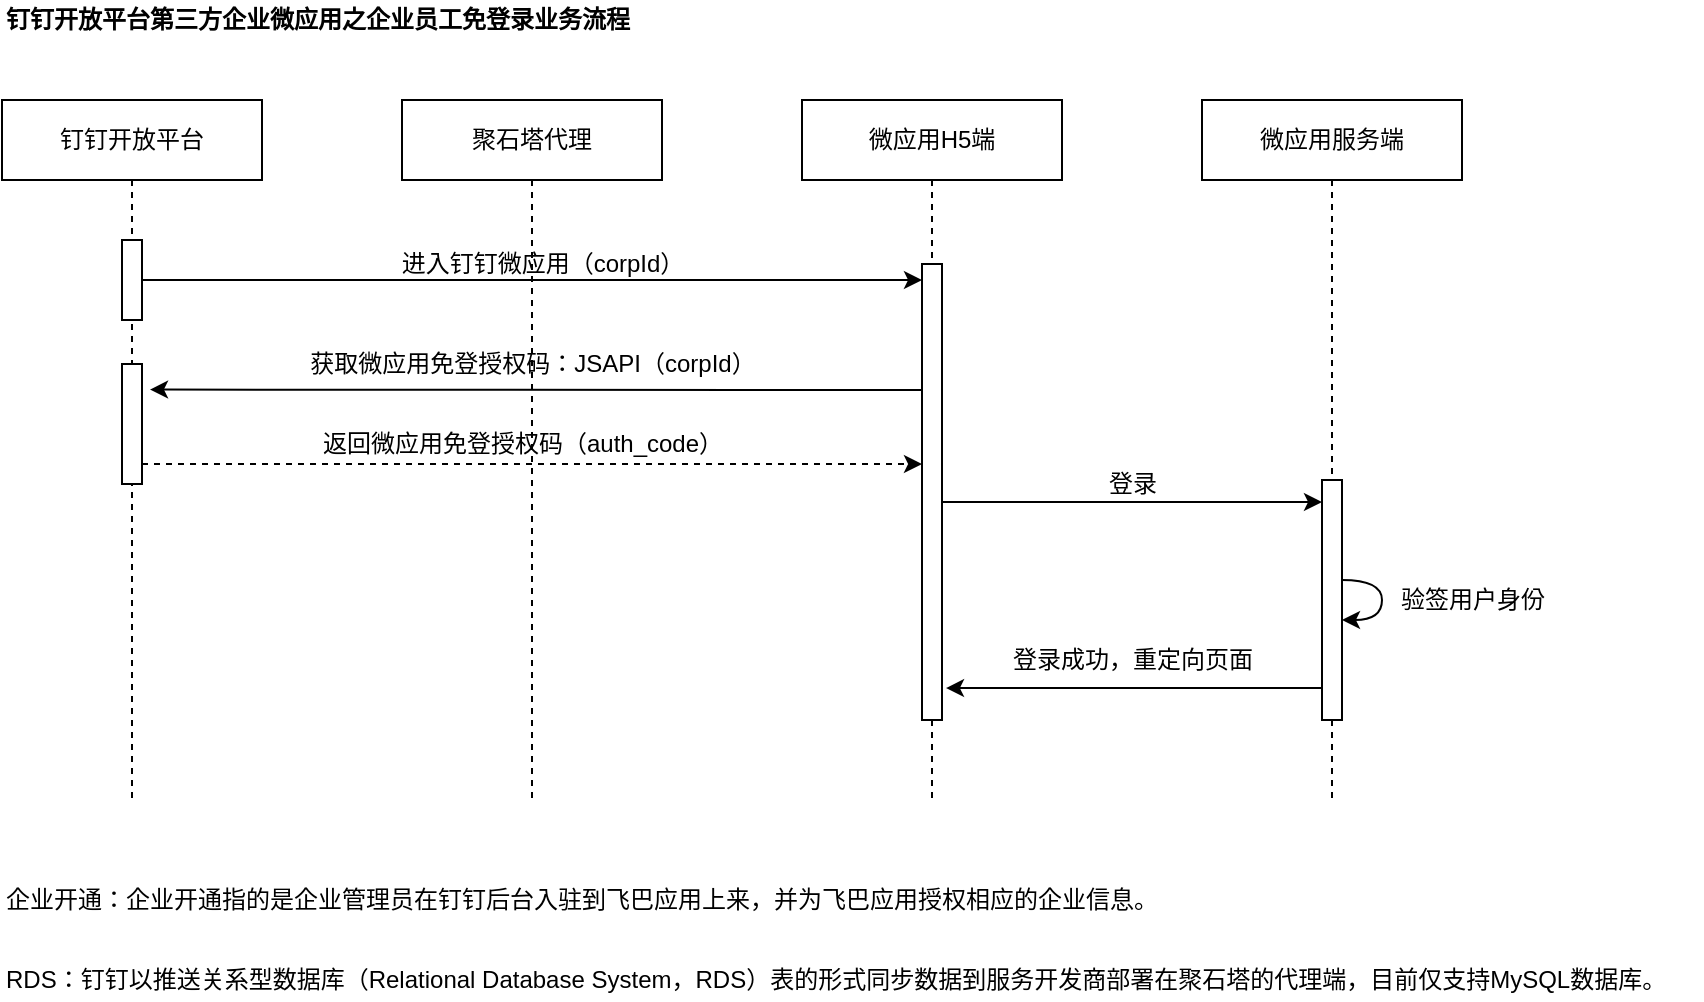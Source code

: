 <mxfile version="14.1.8" type="github" pages="8">
  <diagram name="dingtalk_openapi_ent_000" id="cJ42cOatGkmew3qd7-ZJ">
    <mxGraphModel dx="1422" dy="737" grid="1" gridSize="10" guides="1" tooltips="1" connect="1" arrows="1" fold="1" page="1" pageScale="1" pageWidth="1920" pageHeight="1200" background="#ffffff" math="0" shadow="0">
      <root>
        <mxCell id="nv8J5an0vgNy-mCbpt1U-0" />
        <mxCell id="nv8J5an0vgNy-mCbpt1U-1" parent="nv8J5an0vgNy-mCbpt1U-0" />
        <mxCell id="nv8J5an0vgNy-mCbpt1U-3" value="钉钉开放平台" style="shape=umlLifeline;perimeter=lifelinePerimeter;whiteSpace=wrap;html=1;container=1;collapsible=0;recursiveResize=0;outlineConnect=0;" vertex="1" parent="nv8J5an0vgNy-mCbpt1U-1">
          <mxGeometry x="40" y="90" width="130" height="350" as="geometry" />
        </mxCell>
        <mxCell id="nv8J5an0vgNy-mCbpt1U-4" value="" style="html=1;points=[];perimeter=orthogonalPerimeter;" vertex="1" parent="nv8J5an0vgNy-mCbpt1U-3">
          <mxGeometry x="60" y="70" width="10" height="40" as="geometry" />
        </mxCell>
        <mxCell id="nv8J5an0vgNy-mCbpt1U-5" value="" style="html=1;points=[];perimeter=orthogonalPerimeter;" vertex="1" parent="nv8J5an0vgNy-mCbpt1U-3">
          <mxGeometry x="60" y="132" width="10" height="60" as="geometry" />
        </mxCell>
        <mxCell id="nv8J5an0vgNy-mCbpt1U-7" value="聚石塔代理" style="shape=umlLifeline;perimeter=lifelinePerimeter;whiteSpace=wrap;html=1;container=1;collapsible=0;recursiveResize=0;outlineConnect=0;" vertex="1" parent="nv8J5an0vgNy-mCbpt1U-1">
          <mxGeometry x="240" y="90" width="130" height="350" as="geometry" />
        </mxCell>
        <mxCell id="nv8J5an0vgNy-mCbpt1U-9" value="微应用H5端" style="shape=umlLifeline;perimeter=lifelinePerimeter;whiteSpace=wrap;html=1;container=1;collapsible=0;recursiveResize=0;outlineConnect=0;" vertex="1" parent="nv8J5an0vgNy-mCbpt1U-1">
          <mxGeometry x="440" y="90" width="130" height="350" as="geometry" />
        </mxCell>
        <mxCell id="nv8J5an0vgNy-mCbpt1U-10" value="" style="html=1;points=[];perimeter=orthogonalPerimeter;" vertex="1" parent="nv8J5an0vgNy-mCbpt1U-9">
          <mxGeometry x="60" y="82" width="10" height="228" as="geometry" />
        </mxCell>
        <mxCell id="nv8J5an0vgNy-mCbpt1U-12" value="微应用服务端" style="shape=umlLifeline;perimeter=lifelinePerimeter;whiteSpace=wrap;html=1;container=1;collapsible=0;recursiveResize=0;outlineConnect=0;" vertex="1" parent="nv8J5an0vgNy-mCbpt1U-1">
          <mxGeometry x="640" y="90" width="130" height="350" as="geometry" />
        </mxCell>
        <mxCell id="RgnrQdZPLRiu-N7KHPN5-4" value="" style="edgeStyle=orthogonalEdgeStyle;rounded=0;orthogonalLoop=1;jettySize=auto;html=1;curved=1;" edge="1" parent="nv8J5an0vgNy-mCbpt1U-12" source="nv8J5an0vgNy-mCbpt1U-14" target="nv8J5an0vgNy-mCbpt1U-14">
          <mxGeometry relative="1" as="geometry">
            <mxPoint x="150" y="250" as="targetPoint" />
          </mxGeometry>
        </mxCell>
        <mxCell id="nv8J5an0vgNy-mCbpt1U-14" value="" style="html=1;points=[];perimeter=orthogonalPerimeter;" vertex="1" parent="nv8J5an0vgNy-mCbpt1U-12">
          <mxGeometry x="60" y="190" width="10" height="120" as="geometry" />
        </mxCell>
        <mxCell id="nv8J5an0vgNy-mCbpt1U-15" value="进入钉钉微应用（corpId）" style="text;html=1;align=center;verticalAlign=middle;resizable=0;points=[];autosize=1;" vertex="1" parent="nv8J5an0vgNy-mCbpt1U-1">
          <mxGeometry x="230" y="162" width="160" height="20" as="geometry" />
        </mxCell>
        <mxCell id="nv8J5an0vgNy-mCbpt1U-16" value="获取微应用免登授权码：JSAPI（corpId）" style="text;html=1;align=center;verticalAlign=middle;resizable=0;points=[];autosize=1;" vertex="1" parent="nv8J5an0vgNy-mCbpt1U-1">
          <mxGeometry x="185" y="212" width="240" height="20" as="geometry" />
        </mxCell>
        <mxCell id="nv8J5an0vgNy-mCbpt1U-17" value="" style="edgeStyle=orthogonalEdgeStyle;rounded=0;orthogonalLoop=1;jettySize=auto;html=1;strokeColor=#000000;entryX=1.4;entryY=0.213;entryDx=0;entryDy=0;entryPerimeter=0;" edge="1" parent="nv8J5an0vgNy-mCbpt1U-1" source="nv8J5an0vgNy-mCbpt1U-10" target="nv8J5an0vgNy-mCbpt1U-5">
          <mxGeometry relative="1" as="geometry">
            <mxPoint x="420" y="257" as="targetPoint" />
            <Array as="points">
              <mxPoint x="410" y="235" />
              <mxPoint x="410" y="235" />
            </Array>
          </mxGeometry>
        </mxCell>
        <mxCell id="nv8J5an0vgNy-mCbpt1U-18" value="" style="edgeStyle=orthogonalEdgeStyle;rounded=0;orthogonalLoop=1;jettySize=auto;html=1;strokeColor=#000000;dashed=1;" edge="1" parent="nv8J5an0vgNy-mCbpt1U-1" source="nv8J5an0vgNy-mCbpt1U-5">
          <mxGeometry relative="1" as="geometry">
            <mxPoint x="500" y="272" as="targetPoint" />
            <Array as="points">
              <mxPoint x="210" y="272" />
              <mxPoint x="210" y="272" />
            </Array>
          </mxGeometry>
        </mxCell>
        <mxCell id="nv8J5an0vgNy-mCbpt1U-19" value="返回微应用免登授权码（auth_code）" style="text;html=1;align=center;verticalAlign=middle;resizable=0;points=[];autosize=1;" vertex="1" parent="nv8J5an0vgNy-mCbpt1U-1">
          <mxGeometry x="190" y="252" width="220" height="20" as="geometry" />
        </mxCell>
        <mxCell id="nv8J5an0vgNy-mCbpt1U-20" value="" style="edgeStyle=orthogonalEdgeStyle;rounded=0;orthogonalLoop=1;jettySize=auto;html=1;strokeColor=#000000;" edge="1" parent="nv8J5an0vgNy-mCbpt1U-1" source="nv8J5an0vgNy-mCbpt1U-10">
          <mxGeometry relative="1" as="geometry">
            <mxPoint x="700" y="291" as="targetPoint" />
            <Array as="points">
              <mxPoint x="700" y="291" />
            </Array>
          </mxGeometry>
        </mxCell>
        <mxCell id="nv8J5an0vgNy-mCbpt1U-21" value="登录" style="text;html=1;align=center;verticalAlign=middle;resizable=0;points=[];autosize=1;" vertex="1" parent="nv8J5an0vgNy-mCbpt1U-1">
          <mxGeometry x="585" y="272" width="40" height="20" as="geometry" />
        </mxCell>
        <mxCell id="nv8J5an0vgNy-mCbpt1U-37" value="验签用户身份" style="text;html=1;align=center;verticalAlign=middle;resizable=0;points=[];autosize=1;" vertex="1" parent="nv8J5an0vgNy-mCbpt1U-1">
          <mxGeometry x="730" y="330" width="90" height="20" as="geometry" />
        </mxCell>
        <mxCell id="nv8J5an0vgNy-mCbpt1U-46" value="登录成功，重定向页面" style="text;html=1;align=center;verticalAlign=middle;resizable=0;points=[];autosize=1;" vertex="1" parent="nv8J5an0vgNy-mCbpt1U-1">
          <mxGeometry x="535" y="360" width="140" height="20" as="geometry" />
        </mxCell>
        <mxCell id="nv8J5an0vgNy-mCbpt1U-47" value="&lt;b&gt;钉钉开放平台第三方企业微应用之企业员工免登录业务流程&lt;/b&gt;" style="text;html=1;align=left;verticalAlign=middle;resizable=0;points=[];autosize=1;" vertex="1" parent="nv8J5an0vgNy-mCbpt1U-1">
          <mxGeometry x="40" y="40" width="330" height="20" as="geometry" />
        </mxCell>
        <mxCell id="nv8J5an0vgNy-mCbpt1U-48" value="" style="edgeStyle=orthogonalEdgeStyle;rounded=0;orthogonalLoop=1;jettySize=auto;html=1;" edge="1" parent="nv8J5an0vgNy-mCbpt1U-1" source="nv8J5an0vgNy-mCbpt1U-4">
          <mxGeometry relative="1" as="geometry">
            <mxPoint x="500" y="180" as="targetPoint" />
            <Array as="points">
              <mxPoint x="440" y="180" />
              <mxPoint x="440" y="180" />
            </Array>
          </mxGeometry>
        </mxCell>
        <mxCell id="RgnrQdZPLRiu-N7KHPN5-2" value="" style="rounded=0;orthogonalLoop=1;jettySize=auto;html=1;entryX=1.2;entryY=0.93;entryDx=0;entryDy=0;entryPerimeter=0;" edge="1" parent="nv8J5an0vgNy-mCbpt1U-1" source="nv8J5an0vgNy-mCbpt1U-14" target="nv8J5an0vgNy-mCbpt1U-10">
          <mxGeometry relative="1" as="geometry">
            <mxPoint x="620" y="442" as="targetPoint" />
          </mxGeometry>
        </mxCell>
        <mxCell id="LW7vQn6ogQ_I4sKc4AmB-0" value="企业开通：企业开通指的是企业管理员在钉钉后台入驻到飞巴应用上来，并为飞巴应用授权相应的企业信息。" style="text;html=1;align=left;verticalAlign=middle;resizable=0;points=[];autosize=1;" vertex="1" parent="nv8J5an0vgNy-mCbpt1U-1">
          <mxGeometry x="40" y="480" width="590" height="20" as="geometry" />
        </mxCell>
        <mxCell id="LW7vQn6ogQ_I4sKc4AmB-2" value="RDS：钉钉以推送关系型数据库（Relational Database System，RDS）表的形式同步数据到服务开发商部署在聚石塔的代理端，目前仅支持MySQL数据库。" style="text;html=1;align=left;verticalAlign=middle;resizable=0;points=[];autosize=1;" vertex="1" parent="nv8J5an0vgNy-mCbpt1U-1">
          <mxGeometry x="40" y="520" width="850" height="20" as="geometry" />
        </mxCell>
      </root>
    </mxGraphModel>
  </diagram>
  <diagram name="dingtalk_openapi_ent_001" id="e7e014a7-5840-1c2e-5031-d8a46d1fe8dd">
    <mxGraphModel dx="1422" dy="737" grid="1" gridSize="10" guides="1" tooltips="1" connect="1" arrows="1" fold="1" page="1" pageScale="1" pageWidth="1920" pageHeight="1200" background="#ffffff" math="0" shadow="0">
      <root>
        <mxCell id="0" />
        <mxCell id="1" parent="0" />
        <mxCell id="iFogylqvE2eTUU4uMYc8-110" value="" style="edgeStyle=orthogonalEdgeStyle;rounded=0;orthogonalLoop=1;jettySize=auto;html=1;strokeColor=#67AB9F;" parent="1" source="iFogylqvE2eTUU4uMYc8-97" edge="1">
          <mxGeometry relative="1" as="geometry">
            <mxPoint x="352" y="322" as="targetPoint" />
            <Array as="points">
              <mxPoint x="352" y="322" />
            </Array>
          </mxGeometry>
        </mxCell>
        <mxCell id="iFogylqvE2eTUU4uMYc8-43" value="钉钉" style="shape=umlLifeline;perimeter=lifelinePerimeter;whiteSpace=wrap;html=1;container=1;collapsible=0;recursiveResize=0;outlineConnect=0;" parent="1" vertex="1">
          <mxGeometry x="80" y="90" width="130" height="630" as="geometry" />
        </mxCell>
        <mxCell id="iFogylqvE2eTUU4uMYc8-67" value="" style="html=1;points=[];perimeter=orthogonalPerimeter;" parent="iFogylqvE2eTUU4uMYc8-43" vertex="1">
          <mxGeometry x="60" y="70" width="10" height="40" as="geometry" />
        </mxCell>
        <mxCell id="iFogylqvE2eTUU4uMYc8-86" value="" style="html=1;points=[];perimeter=orthogonalPerimeter;" parent="iFogylqvE2eTUU4uMYc8-43" vertex="1">
          <mxGeometry x="60" y="132" width="10" height="60" as="geometry" />
        </mxCell>
        <mxCell id="iFogylqvE2eTUU4uMYc8-112" value="" style="html=1;points=[];perimeter=orthogonalPerimeter;" parent="iFogylqvE2eTUU4uMYc8-43" vertex="1">
          <mxGeometry x="60" y="222" width="10" height="340" as="geometry" />
        </mxCell>
        <mxCell id="iFogylqvE2eTUU4uMYc8-44" value="微应用代理" style="shape=umlLifeline;perimeter=lifelinePerimeter;whiteSpace=wrap;html=1;container=1;collapsible=0;recursiveResize=0;outlineConnect=0;" parent="1" vertex="1">
          <mxGeometry x="280" y="90" width="130" height="630" as="geometry" />
        </mxCell>
        <mxCell id="iFogylqvE2eTUU4uMYc8-109" value="" style="html=1;points=[];perimeter=orthogonalPerimeter;" parent="iFogylqvE2eTUU4uMYc8-44" vertex="1">
          <mxGeometry x="60" y="222" width="10" height="340" as="geometry" />
        </mxCell>
        <mxCell id="iFogylqvE2eTUU4uMYc8-45" value="微应用H5端" style="shape=umlLifeline;perimeter=lifelinePerimeter;whiteSpace=wrap;html=1;container=1;collapsible=0;recursiveResize=0;outlineConnect=0;" parent="1" vertex="1">
          <mxGeometry x="480" y="90" width="130" height="630" as="geometry" />
        </mxCell>
        <mxCell id="iFogylqvE2eTUU4uMYc8-77" value="" style="html=1;points=[];perimeter=orthogonalPerimeter;" parent="iFogylqvE2eTUU4uMYc8-45" vertex="1">
          <mxGeometry x="60" y="82" width="10" height="520" as="geometry" />
        </mxCell>
        <mxCell id="iFogylqvE2eTUU4uMYc8-143" value="获取用户信息" style="text;html=1;align=center;verticalAlign=middle;resizable=0;points=[];autosize=1;" parent="iFogylqvE2eTUU4uMYc8-45" vertex="1">
          <mxGeometry x="15" y="439" width="90" height="20" as="geometry" />
        </mxCell>
        <mxCell id="iFogylqvE2eTUU4uMYc8-46" value="微应用服务端" style="shape=umlLifeline;perimeter=lifelinePerimeter;whiteSpace=wrap;html=1;container=1;collapsible=0;recursiveResize=0;outlineConnect=0;" parent="1" vertex="1">
          <mxGeometry x="680" y="90" width="130" height="630" as="geometry" />
        </mxCell>
        <mxCell id="iFogylqvE2eTUU4uMYc8-139" value="" style="edgeStyle=orthogonalEdgeStyle;rounded=0;orthogonalLoop=1;jettySize=auto;html=1;strokeColor=#000000;" parent="iFogylqvE2eTUU4uMYc8-46" edge="1">
          <mxGeometry relative="1" as="geometry">
            <mxPoint x="72" y="415" as="sourcePoint" />
            <mxPoint x="72" y="442" as="targetPoint" />
            <Array as="points">
              <mxPoint x="130" y="415" />
              <mxPoint x="130" y="442" />
            </Array>
          </mxGeometry>
        </mxCell>
        <mxCell id="iFogylqvE2eTUU4uMYc8-97" value="" style="html=1;points=[];perimeter=orthogonalPerimeter;" parent="iFogylqvE2eTUU4uMYc8-46" vertex="1">
          <mxGeometry x="60" y="102" width="10" height="500" as="geometry" />
        </mxCell>
        <mxCell id="iFogylqvE2eTUU4uMYc8-79" value="进入钉钉微应用（corpId）" style="text;html=1;align=center;verticalAlign=middle;resizable=0;points=[];autosize=1;" parent="1" vertex="1">
          <mxGeometry x="270" y="162" width="160" height="20" as="geometry" />
        </mxCell>
        <mxCell id="iFogylqvE2eTUU4uMYc8-88" value="获取微应用免登授权码：JSAPI（corpId）" style="text;html=1;align=center;verticalAlign=middle;resizable=0;points=[];autosize=1;" parent="1" vertex="1">
          <mxGeometry x="225" y="212" width="240" height="20" as="geometry" />
        </mxCell>
        <mxCell id="iFogylqvE2eTUU4uMYc8-90" value="" style="edgeStyle=orthogonalEdgeStyle;rounded=0;orthogonalLoop=1;jettySize=auto;html=1;strokeColor=#000000;entryX=1.4;entryY=0.213;entryDx=0;entryDy=0;entryPerimeter=0;" parent="1" source="iFogylqvE2eTUU4uMYc8-77" target="iFogylqvE2eTUU4uMYc8-86" edge="1">
          <mxGeometry relative="1" as="geometry">
            <mxPoint x="460" y="257" as="targetPoint" />
            <Array as="points">
              <mxPoint x="450" y="235" />
              <mxPoint x="450" y="235" />
            </Array>
          </mxGeometry>
        </mxCell>
        <mxCell id="iFogylqvE2eTUU4uMYc8-92" value="" style="edgeStyle=orthogonalEdgeStyle;rounded=0;orthogonalLoop=1;jettySize=auto;html=1;strokeColor=#000000;dashed=1;" parent="1" source="iFogylqvE2eTUU4uMYc8-86" edge="1">
          <mxGeometry relative="1" as="geometry">
            <mxPoint x="540" y="272" as="targetPoint" />
            <Array as="points">
              <mxPoint x="250" y="272" />
              <mxPoint x="250" y="272" />
            </Array>
          </mxGeometry>
        </mxCell>
        <mxCell id="iFogylqvE2eTUU4uMYc8-93" value="返回微应用免登授权码（auth_code）" style="text;html=1;align=center;verticalAlign=middle;resizable=0;points=[];autosize=1;" parent="1" vertex="1">
          <mxGeometry x="230" y="252" width="220" height="20" as="geometry" />
        </mxCell>
        <mxCell id="iFogylqvE2eTUU4uMYc8-105" value="" style="edgeStyle=orthogonalEdgeStyle;rounded=0;orthogonalLoop=1;jettySize=auto;html=1;strokeColor=#000000;" parent="1" source="iFogylqvE2eTUU4uMYc8-77" edge="1">
          <mxGeometry relative="1" as="geometry">
            <mxPoint x="740" y="291" as="targetPoint" />
            <Array as="points">
              <mxPoint x="740" y="291" />
            </Array>
          </mxGeometry>
        </mxCell>
        <mxCell id="iFogylqvE2eTUU4uMYc8-106" value="登录" style="text;html=1;align=center;verticalAlign=middle;resizable=0;points=[];autosize=1;" parent="1" vertex="1">
          <mxGeometry x="625" y="272" width="40" height="20" as="geometry" />
        </mxCell>
        <mxCell id="iFogylqvE2eTUU4uMYc8-111" value="获取企业凭证access_token" style="text;html=1;align=center;verticalAlign=middle;resizable=0;points=[];autosize=1;" parent="1" vertex="1">
          <mxGeometry x="450" y="302" width="160" height="20" as="geometry" />
        </mxCell>
        <mxCell id="iFogylqvE2eTUU4uMYc8-113" style="edgeStyle=orthogonalEdgeStyle;rounded=0;orthogonalLoop=1;jettySize=auto;html=1;strokeColor=#000000;" parent="1" source="iFogylqvE2eTUU4uMYc8-109" edge="1">
          <mxGeometry relative="1" as="geometry">
            <mxPoint x="153" y="326" as="targetPoint" />
            <Array as="points">
              <mxPoint x="300" y="326" />
              <mxPoint x="300" y="326" />
            </Array>
          </mxGeometry>
        </mxCell>
        <mxCell id="iFogylqvE2eTUU4uMYc8-114" value="获取企业凭证access_token" style="text;html=1;align=center;verticalAlign=middle;resizable=0;points=[];autosize=1;" parent="1" vertex="1">
          <mxGeometry x="170" y="302" width="160" height="20" as="geometry" />
        </mxCell>
        <mxCell id="iFogylqvE2eTUU4uMYc8-115" style="edgeStyle=orthogonalEdgeStyle;rounded=0;orthogonalLoop=1;jettySize=auto;html=1;strokeColor=#000000;" parent="1" source="iFogylqvE2eTUU4uMYc8-112" target="iFogylqvE2eTUU4uMYc8-109" edge="1">
          <mxGeometry relative="1" as="geometry">
            <Array as="points">
              <mxPoint x="240" y="362" />
              <mxPoint x="240" y="362" />
            </Array>
          </mxGeometry>
        </mxCell>
        <mxCell id="iFogylqvE2eTUU4uMYc8-116" value="返回企业凭证access_token" style="text;html=1;align=center;verticalAlign=middle;resizable=0;points=[];autosize=1;" parent="1" vertex="1">
          <mxGeometry x="170" y="339" width="160" height="20" as="geometry" />
        </mxCell>
        <mxCell id="iFogylqvE2eTUU4uMYc8-117" style="edgeStyle=orthogonalEdgeStyle;rounded=0;orthogonalLoop=1;jettySize=auto;html=1;strokeColor=#67AB9F;dashed=1;" parent="1" source="iFogylqvE2eTUU4uMYc8-109" edge="1">
          <mxGeometry relative="1" as="geometry">
            <mxPoint x="740" y="382" as="targetPoint" />
            <Array as="points">
              <mxPoint x="420" y="382" />
              <mxPoint x="420" y="382" />
            </Array>
          </mxGeometry>
        </mxCell>
        <mxCell id="iFogylqvE2eTUU4uMYc8-118" value="返回企业凭证access_token" style="text;html=1;align=center;verticalAlign=middle;resizable=0;points=[];autosize=1;" parent="1" vertex="1">
          <mxGeometry x="450" y="359" width="160" height="20" as="geometry" />
        </mxCell>
        <mxCell id="iFogylqvE2eTUU4uMYc8-127" value="" style="edgeStyle=orthogonalEdgeStyle;rounded=0;orthogonalLoop=1;jettySize=auto;html=1;strokeColor=#67AB9F;" parent="1" source="iFogylqvE2eTUU4uMYc8-97" edge="1">
          <mxGeometry relative="1" as="geometry">
            <mxPoint x="352" y="428" as="targetPoint" />
            <Array as="points">
              <mxPoint x="352" y="428" />
            </Array>
          </mxGeometry>
        </mxCell>
        <mxCell id="iFogylqvE2eTUU4uMYc8-128" value="获取用户userid（corp_access_token,auth_code）" style="text;html=1;align=center;verticalAlign=middle;resizable=0;points=[];autosize=1;" parent="1" vertex="1">
          <mxGeometry x="400" y="402" width="280" height="20" as="geometry" />
        </mxCell>
        <mxCell id="iFogylqvE2eTUU4uMYc8-130" value="" style="edgeStyle=orthogonalEdgeStyle;rounded=0;orthogonalLoop=1;jettySize=auto;html=1;" parent="1" edge="1">
          <mxGeometry relative="1" as="geometry">
            <mxPoint x="340" y="442" as="sourcePoint" />
            <mxPoint x="152" y="442" as="targetPoint" />
            <Array as="points">
              <mxPoint x="280" y="442" />
              <mxPoint x="280" y="442" />
            </Array>
          </mxGeometry>
        </mxCell>
        <mxCell id="iFogylqvE2eTUU4uMYc8-131" value="获取用户userid" style="text;html=1;align=center;verticalAlign=middle;resizable=0;points=[];autosize=1;" parent="1" vertex="1">
          <mxGeometry x="190" y="418" width="100" height="20" as="geometry" />
        </mxCell>
        <mxCell id="iFogylqvE2eTUU4uMYc8-133" value="" style="edgeStyle=orthogonalEdgeStyle;rounded=0;orthogonalLoop=1;jettySize=auto;html=1;strokeColor=#000000;" parent="1" source="iFogylqvE2eTUU4uMYc8-112" edge="1">
          <mxGeometry relative="1" as="geometry">
            <mxPoint x="340" y="472" as="targetPoint" />
            <Array as="points">
              <mxPoint x="340" y="472" />
            </Array>
          </mxGeometry>
        </mxCell>
        <mxCell id="iFogylqvE2eTUU4uMYc8-134" value="返回用户userid" style="text;html=1;align=center;verticalAlign=middle;resizable=0;points=[];autosize=1;" parent="1" vertex="1">
          <mxGeometry x="190" y="450" width="100" height="20" as="geometry" />
        </mxCell>
        <mxCell id="iFogylqvE2eTUU4uMYc8-136" value="" style="edgeStyle=orthogonalEdgeStyle;rounded=0;orthogonalLoop=1;jettySize=auto;html=1;dashed=1;strokeColor=#67AB9F;" parent="1" source="iFogylqvE2eTUU4uMYc8-109" edge="1">
          <mxGeometry relative="1" as="geometry">
            <mxPoint x="740" y="492" as="targetPoint" />
            <Array as="points">
              <mxPoint x="440" y="492" />
              <mxPoint x="440" y="492" />
            </Array>
          </mxGeometry>
        </mxCell>
        <mxCell id="iFogylqvE2eTUU4uMYc8-137" value="返回用户userid" style="text;html=1;align=center;verticalAlign=middle;resizable=0;points=[];autosize=1;" parent="1" vertex="1">
          <mxGeometry x="490" y="466" width="100" height="20" as="geometry" />
        </mxCell>
        <mxCell id="iFogylqvE2eTUU4uMYc8-140" value="验签用户身份" style="text;html=1;align=center;verticalAlign=middle;resizable=0;points=[];autosize=1;" parent="1" vertex="1">
          <mxGeometry x="804" y="508" width="90" height="20" as="geometry" />
        </mxCell>
        <mxCell id="iFogylqvE2eTUU4uMYc8-142" value="" style="edgeStyle=orthogonalEdgeStyle;rounded=0;orthogonalLoop=1;jettySize=auto;html=1;strokeColor=#67AB9F;" parent="1" source="iFogylqvE2eTUU4uMYc8-97" edge="1">
          <mxGeometry relative="1" as="geometry">
            <mxPoint x="351" y="552" as="targetPoint" />
            <Array as="points">
              <mxPoint x="351" y="552" />
            </Array>
          </mxGeometry>
        </mxCell>
        <mxCell id="iFogylqvE2eTUU4uMYc8-144" value="" style="edgeStyle=orthogonalEdgeStyle;rounded=0;orthogonalLoop=1;jettySize=auto;html=1;" parent="1" source="iFogylqvE2eTUU4uMYc8-109" edge="1">
          <mxGeometry relative="1" as="geometry">
            <mxPoint x="152" y="572" as="targetPoint" />
            <Array as="points">
              <mxPoint x="152" y="572" />
            </Array>
          </mxGeometry>
        </mxCell>
        <mxCell id="iFogylqvE2eTUU4uMYc8-145" value="获取用户信息" style="text;html=1;align=center;verticalAlign=middle;resizable=0;points=[];autosize=1;" parent="1" vertex="1">
          <mxGeometry x="210" y="545" width="90" height="20" as="geometry" />
        </mxCell>
        <mxCell id="iFogylqvE2eTUU4uMYc8-146" value="" style="edgeStyle=orthogonalEdgeStyle;rounded=0;orthogonalLoop=1;jettySize=auto;html=1;dashed=1;" parent="1" source="iFogylqvE2eTUU4uMYc8-112" edge="1">
          <mxGeometry relative="1" as="geometry">
            <mxPoint x="340" y="612" as="targetPoint" />
            <Array as="points">
              <mxPoint x="340" y="612" />
            </Array>
          </mxGeometry>
        </mxCell>
        <mxCell id="iFogylqvE2eTUU4uMYc8-148" value="" style="edgeStyle=orthogonalEdgeStyle;rounded=0;orthogonalLoop=1;jettySize=auto;html=1;dashed=1;strokeColor=#67AB9F;" parent="1" source="iFogylqvE2eTUU4uMYc8-109" edge="1">
          <mxGeometry relative="1" as="geometry">
            <mxPoint x="739" y="630" as="targetPoint" />
            <Array as="points">
              <mxPoint x="440" y="630" />
              <mxPoint x="440" y="630" />
            </Array>
          </mxGeometry>
        </mxCell>
        <mxCell id="iFogylqvE2eTUU4uMYc8-149" value="返回用户信息" style="text;html=1;align=center;verticalAlign=middle;resizable=0;points=[];autosize=1;" parent="1" vertex="1">
          <mxGeometry x="200" y="587" width="90" height="20" as="geometry" />
        </mxCell>
        <mxCell id="iFogylqvE2eTUU4uMYc8-150" value="返回用户信息" style="text;html=1;align=center;verticalAlign=middle;resizable=0;points=[];autosize=1;" parent="1" vertex="1">
          <mxGeometry x="495" y="602" width="90" height="20" as="geometry" />
        </mxCell>
        <mxCell id="iFogylqvE2eTUU4uMYc8-152" value="" style="edgeStyle=orthogonalEdgeStyle;rounded=0;orthogonalLoop=1;jettySize=auto;html=1;dashed=1;entryX=1;entryY=0.974;entryDx=0;entryDy=0;entryPerimeter=0;" parent="1" source="iFogylqvE2eTUU4uMYc8-97" target="iFogylqvE2eTUU4uMYc8-77" edge="1">
          <mxGeometry relative="1" as="geometry">
            <mxPoint x="660" y="442" as="targetPoint" />
            <Array as="points">
              <mxPoint x="700" y="679" />
              <mxPoint x="700" y="679" />
            </Array>
          </mxGeometry>
        </mxCell>
        <mxCell id="iFogylqvE2eTUU4uMYc8-153" value="登录成功，重定向页面" style="text;html=1;align=center;verticalAlign=middle;resizable=0;points=[];autosize=1;" parent="1" vertex="1">
          <mxGeometry x="575" y="652" width="140" height="20" as="geometry" />
        </mxCell>
        <mxCell id="ozE3ekxXH5V31ykZUYcG-1" value="&lt;b&gt;钉钉开放平台第三方企业微应用之企业员工免登录业务流程&lt;/b&gt;" style="text;html=1;align=left;verticalAlign=middle;resizable=0;points=[];autosize=1;" parent="1" vertex="1">
          <mxGeometry x="80" y="40" width="330" height="20" as="geometry" />
        </mxCell>
        <mxCell id="QotLAJqEf01hJXJy_Xmf-2" value="" style="edgeStyle=orthogonalEdgeStyle;rounded=0;orthogonalLoop=1;jettySize=auto;html=1;" parent="1" source="iFogylqvE2eTUU4uMYc8-67" edge="1">
          <mxGeometry relative="1" as="geometry">
            <mxPoint x="540" y="180" as="targetPoint" />
            <Array as="points">
              <mxPoint x="480" y="180" />
              <mxPoint x="480" y="180" />
            </Array>
          </mxGeometry>
        </mxCell>
        <mxCell id="QotLAJqEf01hJXJy_Xmf-3" value="微应用代理：根据钉钉开放平台第三方企业微应用接入规范，钉钉微应用服务端与钉钉系统之间需要有一个部署在聚石塔上的代理程序来做数据中转。" style="text;html=1;align=left;verticalAlign=middle;resizable=0;points=[];autosize=1;" parent="1" vertex="1">
          <mxGeometry x="120" y="770" width="810" height="20" as="geometry" />
        </mxCell>
      </root>
    </mxGraphModel>
  </diagram>
  <diagram id="vPzD-Wpo7etqd_KNEoi4" name="dingtalk_openapi_ent_002">
    <mxGraphModel dx="1422" dy="737" grid="1" gridSize="10" guides="1" tooltips="1" connect="1" arrows="1" fold="1" page="1" pageScale="1" pageWidth="1200" pageHeight="1920" math="0" shadow="0">
      <root>
        <mxCell id="lzIYmvuplW2zlDW2XlVa-0" />
        <mxCell id="lzIYmvuplW2zlDW2XlVa-1" parent="lzIYmvuplW2zlDW2XlVa-0" />
        <mxCell id="ROyWMD74HyqL_B-godrN-1" value="&lt;b&gt;企业开通流程&lt;/b&gt;" style="text;html=1;strokeColor=none;fillColor=none;align=left;verticalAlign=middle;whiteSpace=wrap;rounded=0;" parent="lzIYmvuplW2zlDW2XlVa-1" vertex="1">
          <mxGeometry x="40" y="40" width="90" height="20" as="geometry" />
        </mxCell>
        <mxCell id="ROyWMD74HyqL_B-godrN-3" value="企业" style="shape=umlLifeline;perimeter=lifelinePerimeter;whiteSpace=wrap;html=1;container=1;collapsible=0;recursiveResize=0;outlineConnect=0;" parent="lzIYmvuplW2zlDW2XlVa-1" vertex="1">
          <mxGeometry x="40" y="80" width="100" height="520" as="geometry" />
        </mxCell>
        <mxCell id="ROyWMD74HyqL_B-godrN-8" value="" style="html=1;points=[];perimeter=orthogonalPerimeter;" parent="ROyWMD74HyqL_B-godrN-3" vertex="1">
          <mxGeometry x="45" y="80" width="10" height="80" as="geometry" />
        </mxCell>
        <mxCell id="ROyWMD74HyqL_B-godrN-4" value="钉钉开放平台" style="shape=umlLifeline;perimeter=lifelinePerimeter;whiteSpace=wrap;html=1;container=1;collapsible=0;recursiveResize=0;outlineConnect=0;" parent="lzIYmvuplW2zlDW2XlVa-1" vertex="1">
          <mxGeometry x="280" y="80" width="100" height="520" as="geometry" />
        </mxCell>
        <mxCell id="ROyWMD74HyqL_B-godrN-9" value="" style="html=1;points=[];perimeter=orthogonalPerimeter;" parent="ROyWMD74HyqL_B-godrN-4" vertex="1">
          <mxGeometry x="45" y="80" width="10" height="80" as="geometry" />
        </mxCell>
        <mxCell id="ROyWMD74HyqL_B-godrN-5" value="聚石塔代理" style="shape=umlLifeline;perimeter=lifelinePerimeter;whiteSpace=wrap;html=1;container=1;collapsible=0;recursiveResize=0;outlineConnect=0;" parent="lzIYmvuplW2zlDW2XlVa-1" vertex="1">
          <mxGeometry x="520" y="80" width="100" height="520" as="geometry" />
        </mxCell>
        <mxCell id="ROyWMD74HyqL_B-godrN-12" value="" style="html=1;points=[];perimeter=orthogonalPerimeter;" parent="ROyWMD74HyqL_B-godrN-5" vertex="1">
          <mxGeometry x="45" y="110" width="10" height="370" as="geometry" />
        </mxCell>
        <mxCell id="ROyWMD74HyqL_B-godrN-10" value="" style="edgeStyle=orthogonalEdgeStyle;rounded=0;orthogonalLoop=1;jettySize=auto;html=1;" parent="lzIYmvuplW2zlDW2XlVa-1" source="ROyWMD74HyqL_B-godrN-8" target="ROyWMD74HyqL_B-godrN-9" edge="1">
          <mxGeometry relative="1" as="geometry">
            <Array as="points">
              <mxPoint x="220" y="170" />
              <mxPoint x="220" y="170" />
            </Array>
          </mxGeometry>
        </mxCell>
        <mxCell id="ROyWMD74HyqL_B-godrN-11" value="企业管理员在钉钉企业后台&lt;br&gt;授权开通第三方应用" style="text;html=1;align=center;verticalAlign=middle;resizable=0;points=[];autosize=1;" parent="lzIYmvuplW2zlDW2XlVa-1" vertex="1">
          <mxGeometry x="130" y="135" width="160" height="30" as="geometry" />
        </mxCell>
        <mxCell id="ROyWMD74HyqL_B-godrN-13" value="" style="edgeStyle=orthogonalEdgeStyle;rounded=0;orthogonalLoop=1;jettySize=auto;html=1;dashed=1;" parent="lzIYmvuplW2zlDW2XlVa-1" source="ROyWMD74HyqL_B-godrN-9" target="ROyWMD74HyqL_B-godrN-12" edge="1">
          <mxGeometry relative="1" as="geometry">
            <Array as="points">
              <mxPoint x="510" y="200" />
              <mxPoint x="510" y="200" />
            </Array>
          </mxGeometry>
        </mxCell>
        <mxCell id="ROyWMD74HyqL_B-godrN-14" value="以RDS推送企业授权信息" style="text;html=1;align=center;verticalAlign=middle;resizable=0;points=[];autosize=1;" parent="lzIYmvuplW2zlDW2XlVa-1" vertex="1">
          <mxGeometry x="375" y="170" width="150" height="20" as="geometry" />
        </mxCell>
        <mxCell id="ROyWMD74HyqL_B-godrN-19" value="飞巴开放平台" style="shape=umlLifeline;perimeter=lifelinePerimeter;whiteSpace=wrap;html=1;container=1;collapsible=0;recursiveResize=0;outlineConnect=0;" parent="lzIYmvuplW2zlDW2XlVa-1" vertex="1">
          <mxGeometry x="760" y="80" width="100" height="530" as="geometry" />
        </mxCell>
        <mxCell id="ROyWMD74HyqL_B-godrN-17" value="" style="html=1;points=[];perimeter=orthogonalPerimeter;" parent="ROyWMD74HyqL_B-godrN-19" vertex="1">
          <mxGeometry x="45" y="140" width="10" height="80" as="geometry" />
        </mxCell>
        <mxCell id="ROyWMD74HyqL_B-godrN-26" style="edgeStyle=orthogonalEdgeStyle;rounded=0;orthogonalLoop=1;jettySize=auto;html=1;curved=1;" parent="ROyWMD74HyqL_B-godrN-19" source="ROyWMD74HyqL_B-godrN-17" target="ROyWMD74HyqL_B-godrN-17" edge="1">
          <mxGeometry relative="1" as="geometry" />
        </mxCell>
        <mxCell id="ROyWMD74HyqL_B-godrN-33" value="" style="edgeStyle=orthogonalEdgeStyle;rounded=0;orthogonalLoop=1;jettySize=auto;html=1;curved=1;" parent="ROyWMD74HyqL_B-godrN-19" source="ROyWMD74HyqL_B-godrN-29" target="ROyWMD74HyqL_B-godrN-29" edge="1">
          <mxGeometry relative="1" as="geometry">
            <mxPoint x="135" y="275" as="targetPoint" />
          </mxGeometry>
        </mxCell>
        <mxCell id="ROyWMD74HyqL_B-godrN-29" value="" style="html=1;points=[];perimeter=orthogonalPerimeter;" parent="ROyWMD74HyqL_B-godrN-19" vertex="1">
          <mxGeometry x="45" y="240" width="10" height="70" as="geometry" />
        </mxCell>
        <mxCell id="ROyWMD74HyqL_B-godrN-39" value="" style="edgeStyle=orthogonalEdgeStyle;rounded=0;orthogonalLoop=1;jettySize=auto;html=1;curved=1;" parent="ROyWMD74HyqL_B-godrN-19" source="ROyWMD74HyqL_B-godrN-36" target="ROyWMD74HyqL_B-godrN-36" edge="1">
          <mxGeometry relative="1" as="geometry">
            <mxPoint x="135" y="380" as="targetPoint" />
          </mxGeometry>
        </mxCell>
        <mxCell id="ROyWMD74HyqL_B-godrN-36" value="" style="html=1;points=[];perimeter=orthogonalPerimeter;" parent="ROyWMD74HyqL_B-godrN-19" vertex="1">
          <mxGeometry x="45" y="340" width="10" height="80" as="geometry" />
        </mxCell>
        <mxCell id="ROyWMD74HyqL_B-godrN-44" value="" style="edgeStyle=orthogonalEdgeStyle;rounded=0;orthogonalLoop=1;jettySize=auto;html=1;curved=1;" parent="ROyWMD74HyqL_B-godrN-19" source="ROyWMD74HyqL_B-godrN-41" target="ROyWMD74HyqL_B-godrN-41" edge="1">
          <mxGeometry relative="1" as="geometry">
            <mxPoint x="135" y="480" as="targetPoint" />
          </mxGeometry>
        </mxCell>
        <mxCell id="ROyWMD74HyqL_B-godrN-41" value="" style="html=1;points=[];perimeter=orthogonalPerimeter;" parent="ROyWMD74HyqL_B-godrN-19" vertex="1">
          <mxGeometry x="45" y="440" width="10" height="80" as="geometry" />
        </mxCell>
        <mxCell id="ROyWMD74HyqL_B-godrN-18" value="" style="edgeStyle=orthogonalEdgeStyle;rounded=0;orthogonalLoop=1;jettySize=auto;html=1;dashed=1;" parent="lzIYmvuplW2zlDW2XlVa-1" source="ROyWMD74HyqL_B-godrN-12" target="ROyWMD74HyqL_B-godrN-17" edge="1">
          <mxGeometry relative="1" as="geometry">
            <Array as="points">
              <mxPoint x="750" y="230" />
              <mxPoint x="750" y="230" />
            </Array>
          </mxGeometry>
        </mxCell>
        <mxCell id="ROyWMD74HyqL_B-godrN-23" value="同步企业信息" style="text;html=1;align=center;verticalAlign=middle;resizable=0;points=[];autosize=1;" parent="lzIYmvuplW2zlDW2XlVa-1" vertex="1">
          <mxGeometry x="630" y="200" width="90" height="20" as="geometry" />
        </mxCell>
        <mxCell id="ROyWMD74HyqL_B-godrN-27" value="注册/更新&lt;br&gt;企业信息" style="text;html=1;align=center;verticalAlign=middle;resizable=0;points=[];autosize=1;" parent="lzIYmvuplW2zlDW2XlVa-1" vertex="1">
          <mxGeometry x="840" y="230" width="70" height="30" as="geometry" />
        </mxCell>
        <mxCell id="ROyWMD74HyqL_B-godrN-30" value="" style="rounded=0;orthogonalLoop=1;jettySize=auto;html=1;dashed=1;" parent="lzIYmvuplW2zlDW2XlVa-1" source="ROyWMD74HyqL_B-godrN-12" target="ROyWMD74HyqL_B-godrN-29" edge="1">
          <mxGeometry relative="1" as="geometry">
            <Array as="points">
              <mxPoint x="690" y="340" />
            </Array>
          </mxGeometry>
        </mxCell>
        <mxCell id="ROyWMD74HyqL_B-godrN-31" value="同步企业部门信息" style="text;html=1;align=center;verticalAlign=middle;resizable=0;points=[];autosize=1;" parent="lzIYmvuplW2zlDW2XlVa-1" vertex="1">
          <mxGeometry x="630" y="310" width="110" height="20" as="geometry" />
        </mxCell>
        <mxCell id="ROyWMD74HyqL_B-godrN-34" value="更新&lt;br&gt;企业部门信息" style="text;html=1;align=center;verticalAlign=middle;resizable=0;points=[];autosize=1;" parent="lzIYmvuplW2zlDW2XlVa-1" vertex="1">
          <mxGeometry x="830" y="340" width="90" height="30" as="geometry" />
        </mxCell>
        <mxCell id="ROyWMD74HyqL_B-godrN-37" style="rounded=0;orthogonalLoop=1;jettySize=auto;html=1;dashed=1;" parent="lzIYmvuplW2zlDW2XlVa-1" source="ROyWMD74HyqL_B-godrN-12" target="ROyWMD74HyqL_B-godrN-36" edge="1">
          <mxGeometry relative="1" as="geometry">
            <Array as="points">
              <mxPoint x="690" y="440" />
            </Array>
          </mxGeometry>
        </mxCell>
        <mxCell id="ROyWMD74HyqL_B-godrN-40" value="同步企业员工信息" style="text;html=1;align=center;verticalAlign=middle;resizable=0;points=[];autosize=1;" parent="lzIYmvuplW2zlDW2XlVa-1" vertex="1">
          <mxGeometry x="630" y="410" width="110" height="20" as="geometry" />
        </mxCell>
        <mxCell id="ROyWMD74HyqL_B-godrN-42" style="rounded=0;orthogonalLoop=1;jettySize=auto;html=1;dashed=1;" parent="lzIYmvuplW2zlDW2XlVa-1" source="ROyWMD74HyqL_B-godrN-12" target="ROyWMD74HyqL_B-godrN-41" edge="1">
          <mxGeometry relative="1" as="geometry">
            <Array as="points">
              <mxPoint x="690" y="540" />
            </Array>
          </mxGeometry>
        </mxCell>
        <mxCell id="ROyWMD74HyqL_B-godrN-45" value="同步企业员工角色信息" style="text;html=1;align=center;verticalAlign=middle;resizable=0;points=[];autosize=1;" parent="lzIYmvuplW2zlDW2XlVa-1" vertex="1">
          <mxGeometry x="630" y="510" width="140" height="20" as="geometry" />
        </mxCell>
        <mxCell id="ROyWMD74HyqL_B-godrN-46" value="更新&lt;br&gt;企业员工信息" style="text;html=1;align=center;verticalAlign=middle;resizable=0;points=[];autosize=1;" parent="lzIYmvuplW2zlDW2XlVa-1" vertex="1">
          <mxGeometry x="840" y="450" width="90" height="30" as="geometry" />
        </mxCell>
        <mxCell id="ROyWMD74HyqL_B-godrN-47" value="更新&lt;br&gt;企业角色信息" style="text;html=1;align=center;verticalAlign=middle;resizable=0;points=[];autosize=1;" parent="lzIYmvuplW2zlDW2XlVa-1" vertex="1">
          <mxGeometry x="840" y="550" width="90" height="30" as="geometry" />
        </mxCell>
        <mxCell id="ROyWMD74HyqL_B-godrN-48" value="企业开通：企业开通指的是企业管理员在钉钉后台入驻到飞巴应用上来，并为飞巴应用授权相应的企业信息。" style="text;html=1;align=left;verticalAlign=middle;resizable=0;points=[];autosize=1;" parent="lzIYmvuplW2zlDW2XlVa-1" vertex="1">
          <mxGeometry x="40" y="660" width="590" height="20" as="geometry" />
        </mxCell>
        <mxCell id="XfqAjCLGHTh9f_zEp6VF-0" value="聚石塔代理：根据钉钉第三方应用开发者规范要求，需要在聚石塔云平台上部署一个代理用于实现第三方服务与钉钉之间的服务交互，我们称为部署在聚石塔代理。" style="text;html=1;align=left;verticalAlign=middle;resizable=0;points=[];autosize=1;" parent="lzIYmvuplW2zlDW2XlVa-1" vertex="1">
          <mxGeometry x="40" y="710" width="880" height="20" as="geometry" />
        </mxCell>
        <mxCell id="CAdSRAxTMOZP6rrSwl_J-0" value="RDS：钉钉以推送关系型数据库（Relational Database System，RDS）表的形式同步数据到服务开发商部署在聚石塔的代理端，目前仅支持MySQL数据库。" style="text;html=1;align=left;verticalAlign=middle;resizable=0;points=[];autosize=1;" parent="lzIYmvuplW2zlDW2XlVa-1" vertex="1">
          <mxGeometry x="40" y="760" width="850" height="20" as="geometry" />
        </mxCell>
      </root>
    </mxGraphModel>
  </diagram>
  <diagram name="dingtalk_openapi_ent_003" id="NJfmSJ3Z6EROwrKiT6tM">
    <mxGraphModel dx="1422" dy="737" grid="1" gridSize="10" guides="1" tooltips="1" connect="1" arrows="1" fold="1" page="1" pageScale="1" pageWidth="1200" pageHeight="1920" math="0" shadow="0">
      <root>
        <mxCell id="b8aBz9sjtjlgImkw413s-0" />
        <mxCell id="b8aBz9sjtjlgImkw413s-1" parent="b8aBz9sjtjlgImkw413s-0" />
        <mxCell id="b8aBz9sjtjlgImkw413s-2" value="&lt;b&gt;企业信息变更流程&lt;/b&gt;" style="text;html=1;strokeColor=none;fillColor=none;align=left;verticalAlign=middle;whiteSpace=wrap;rounded=0;" parent="b8aBz9sjtjlgImkw413s-1" vertex="1">
          <mxGeometry x="40" y="40" width="100" height="20" as="geometry" />
        </mxCell>
        <mxCell id="b8aBz9sjtjlgImkw413s-3" value="企业" style="shape=umlLifeline;perimeter=lifelinePerimeter;whiteSpace=wrap;html=1;container=1;collapsible=0;recursiveResize=0;outlineConnect=0;" parent="b8aBz9sjtjlgImkw413s-1" vertex="1">
          <mxGeometry x="40" y="80" width="100" height="520" as="geometry" />
        </mxCell>
        <mxCell id="b8aBz9sjtjlgImkw413s-4" value="" style="html=1;points=[];perimeter=orthogonalPerimeter;" parent="b8aBz9sjtjlgImkw413s-3" vertex="1">
          <mxGeometry x="45" y="80" width="10" height="80" as="geometry" />
        </mxCell>
        <mxCell id="b8aBz9sjtjlgImkw413s-5" value="钉钉开放平台" style="shape=umlLifeline;perimeter=lifelinePerimeter;whiteSpace=wrap;html=1;container=1;collapsible=0;recursiveResize=0;outlineConnect=0;" parent="b8aBz9sjtjlgImkw413s-1" vertex="1">
          <mxGeometry x="280" y="80" width="100" height="520" as="geometry" />
        </mxCell>
        <mxCell id="b8aBz9sjtjlgImkw413s-6" value="" style="html=1;points=[];perimeter=orthogonalPerimeter;" parent="b8aBz9sjtjlgImkw413s-5" vertex="1">
          <mxGeometry x="45" y="80" width="10" height="80" as="geometry" />
        </mxCell>
        <mxCell id="b8aBz9sjtjlgImkw413s-7" value="聚石塔代理" style="shape=umlLifeline;perimeter=lifelinePerimeter;whiteSpace=wrap;html=1;container=1;collapsible=0;recursiveResize=0;outlineConnect=0;" parent="b8aBz9sjtjlgImkw413s-1" vertex="1">
          <mxGeometry x="520" y="80" width="100" height="520" as="geometry" />
        </mxCell>
        <mxCell id="b8aBz9sjtjlgImkw413s-8" value="" style="html=1;points=[];perimeter=orthogonalPerimeter;" parent="b8aBz9sjtjlgImkw413s-7" vertex="1">
          <mxGeometry x="45" y="110" width="10" height="370" as="geometry" />
        </mxCell>
        <mxCell id="b8aBz9sjtjlgImkw413s-9" value="" style="edgeStyle=orthogonalEdgeStyle;rounded=0;orthogonalLoop=1;jettySize=auto;html=1;" parent="b8aBz9sjtjlgImkw413s-1" source="b8aBz9sjtjlgImkw413s-4" target="b8aBz9sjtjlgImkw413s-6" edge="1">
          <mxGeometry relative="1" as="geometry">
            <Array as="points">
              <mxPoint x="220" y="170" />
              <mxPoint x="220" y="170" />
            </Array>
          </mxGeometry>
        </mxCell>
        <mxCell id="b8aBz9sjtjlgImkw413s-10" value="管理员在钉钉企业管理后台变更企业信息" style="text;html=1;align=center;verticalAlign=middle;resizable=0;points=[];autosize=1;" parent="b8aBz9sjtjlgImkw413s-1" vertex="1">
          <mxGeometry x="95" y="140" width="230" height="20" as="geometry" />
        </mxCell>
        <mxCell id="b8aBz9sjtjlgImkw413s-11" value="" style="edgeStyle=orthogonalEdgeStyle;rounded=0;orthogonalLoop=1;jettySize=auto;html=1;dashed=1;" parent="b8aBz9sjtjlgImkw413s-1" source="b8aBz9sjtjlgImkw413s-6" target="b8aBz9sjtjlgImkw413s-8" edge="1">
          <mxGeometry relative="1" as="geometry">
            <Array as="points">
              <mxPoint x="510" y="200" />
              <mxPoint x="510" y="200" />
            </Array>
          </mxGeometry>
        </mxCell>
        <mxCell id="b8aBz9sjtjlgImkw413s-12" value="以RDS方式推送企业变更信息" style="text;html=1;align=center;verticalAlign=middle;resizable=0;points=[];autosize=1;" parent="b8aBz9sjtjlgImkw413s-1" vertex="1">
          <mxGeometry x="365" y="170" width="170" height="20" as="geometry" />
        </mxCell>
        <mxCell id="b8aBz9sjtjlgImkw413s-13" value="飞巴开放平台" style="shape=umlLifeline;perimeter=lifelinePerimeter;whiteSpace=wrap;html=1;container=1;collapsible=0;recursiveResize=0;outlineConnect=0;" parent="b8aBz9sjtjlgImkw413s-1" vertex="1">
          <mxGeometry x="760" y="80" width="100" height="530" as="geometry" />
        </mxCell>
        <mxCell id="b8aBz9sjtjlgImkw413s-14" value="" style="html=1;points=[];perimeter=orthogonalPerimeter;" parent="b8aBz9sjtjlgImkw413s-13" vertex="1">
          <mxGeometry x="45" y="140" width="10" height="80" as="geometry" />
        </mxCell>
        <mxCell id="b8aBz9sjtjlgImkw413s-15" style="edgeStyle=orthogonalEdgeStyle;rounded=0;orthogonalLoop=1;jettySize=auto;html=1;curved=1;" parent="b8aBz9sjtjlgImkw413s-13" source="b8aBz9sjtjlgImkw413s-14" target="b8aBz9sjtjlgImkw413s-14" edge="1">
          <mxGeometry relative="1" as="geometry" />
        </mxCell>
        <mxCell id="b8aBz9sjtjlgImkw413s-16" value="" style="edgeStyle=orthogonalEdgeStyle;rounded=0;orthogonalLoop=1;jettySize=auto;html=1;curved=1;" parent="b8aBz9sjtjlgImkw413s-13" source="b8aBz9sjtjlgImkw413s-17" target="b8aBz9sjtjlgImkw413s-17" edge="1">
          <mxGeometry relative="1" as="geometry">
            <mxPoint x="135" y="275" as="targetPoint" />
          </mxGeometry>
        </mxCell>
        <mxCell id="b8aBz9sjtjlgImkw413s-17" value="" style="html=1;points=[];perimeter=orthogonalPerimeter;" parent="b8aBz9sjtjlgImkw413s-13" vertex="1">
          <mxGeometry x="45" y="240" width="10" height="70" as="geometry" />
        </mxCell>
        <mxCell id="b8aBz9sjtjlgImkw413s-18" value="" style="edgeStyle=orthogonalEdgeStyle;rounded=0;orthogonalLoop=1;jettySize=auto;html=1;curved=1;" parent="b8aBz9sjtjlgImkw413s-13" source="b8aBz9sjtjlgImkw413s-19" target="b8aBz9sjtjlgImkw413s-19" edge="1">
          <mxGeometry relative="1" as="geometry">
            <mxPoint x="135" y="380" as="targetPoint" />
          </mxGeometry>
        </mxCell>
        <mxCell id="b8aBz9sjtjlgImkw413s-19" value="" style="html=1;points=[];perimeter=orthogonalPerimeter;" parent="b8aBz9sjtjlgImkw413s-13" vertex="1">
          <mxGeometry x="45" y="340" width="10" height="80" as="geometry" />
        </mxCell>
        <mxCell id="b8aBz9sjtjlgImkw413s-20" value="" style="edgeStyle=orthogonalEdgeStyle;rounded=0;orthogonalLoop=1;jettySize=auto;html=1;curved=1;" parent="b8aBz9sjtjlgImkw413s-13" source="b8aBz9sjtjlgImkw413s-21" target="b8aBz9sjtjlgImkw413s-21" edge="1">
          <mxGeometry relative="1" as="geometry">
            <mxPoint x="135" y="480" as="targetPoint" />
          </mxGeometry>
        </mxCell>
        <mxCell id="b8aBz9sjtjlgImkw413s-21" value="" style="html=1;points=[];perimeter=orthogonalPerimeter;" parent="b8aBz9sjtjlgImkw413s-13" vertex="1">
          <mxGeometry x="45" y="440" width="10" height="80" as="geometry" />
        </mxCell>
        <mxCell id="b8aBz9sjtjlgImkw413s-22" value="" style="edgeStyle=orthogonalEdgeStyle;rounded=0;orthogonalLoop=1;jettySize=auto;html=1;dashed=1;" parent="b8aBz9sjtjlgImkw413s-1" source="b8aBz9sjtjlgImkw413s-8" target="b8aBz9sjtjlgImkw413s-14" edge="1">
          <mxGeometry relative="1" as="geometry">
            <Array as="points">
              <mxPoint x="750" y="230" />
              <mxPoint x="750" y="230" />
            </Array>
          </mxGeometry>
        </mxCell>
        <mxCell id="b8aBz9sjtjlgImkw413s-23" value="同步企业信息" style="text;html=1;align=center;verticalAlign=middle;resizable=0;points=[];autosize=1;" parent="b8aBz9sjtjlgImkw413s-1" vertex="1">
          <mxGeometry x="630" y="200" width="90" height="20" as="geometry" />
        </mxCell>
        <mxCell id="b8aBz9sjtjlgImkw413s-24" value="更新&lt;br&gt;企业信息" style="text;html=1;align=center;verticalAlign=middle;resizable=0;points=[];autosize=1;" parent="b8aBz9sjtjlgImkw413s-1" vertex="1">
          <mxGeometry x="845" y="230" width="60" height="30" as="geometry" />
        </mxCell>
        <mxCell id="b8aBz9sjtjlgImkw413s-25" value="" style="rounded=0;orthogonalLoop=1;jettySize=auto;html=1;dashed=1;" parent="b8aBz9sjtjlgImkw413s-1" source="b8aBz9sjtjlgImkw413s-8" target="b8aBz9sjtjlgImkw413s-17" edge="1">
          <mxGeometry relative="1" as="geometry">
            <Array as="points">
              <mxPoint x="690" y="340" />
            </Array>
          </mxGeometry>
        </mxCell>
        <mxCell id="b8aBz9sjtjlgImkw413s-26" value="同步企业部门信息" style="text;html=1;align=center;verticalAlign=middle;resizable=0;points=[];autosize=1;" parent="b8aBz9sjtjlgImkw413s-1" vertex="1">
          <mxGeometry x="630" y="310" width="110" height="20" as="geometry" />
        </mxCell>
        <mxCell id="b8aBz9sjtjlgImkw413s-27" value="更新&lt;br&gt;企业部门信息" style="text;html=1;align=center;verticalAlign=middle;resizable=0;points=[];autosize=1;" parent="b8aBz9sjtjlgImkw413s-1" vertex="1">
          <mxGeometry x="830" y="340" width="90" height="30" as="geometry" />
        </mxCell>
        <mxCell id="b8aBz9sjtjlgImkw413s-28" style="rounded=0;orthogonalLoop=1;jettySize=auto;html=1;dashed=1;" parent="b8aBz9sjtjlgImkw413s-1" source="b8aBz9sjtjlgImkw413s-8" target="b8aBz9sjtjlgImkw413s-19" edge="1">
          <mxGeometry relative="1" as="geometry">
            <Array as="points">
              <mxPoint x="690" y="440" />
            </Array>
          </mxGeometry>
        </mxCell>
        <mxCell id="b8aBz9sjtjlgImkw413s-29" value="同步企业员工信息" style="text;html=1;align=center;verticalAlign=middle;resizable=0;points=[];autosize=1;" parent="b8aBz9sjtjlgImkw413s-1" vertex="1">
          <mxGeometry x="630" y="410" width="110" height="20" as="geometry" />
        </mxCell>
        <mxCell id="b8aBz9sjtjlgImkw413s-30" style="rounded=0;orthogonalLoop=1;jettySize=auto;html=1;dashed=1;" parent="b8aBz9sjtjlgImkw413s-1" source="b8aBz9sjtjlgImkw413s-8" target="b8aBz9sjtjlgImkw413s-21" edge="1">
          <mxGeometry relative="1" as="geometry">
            <Array as="points">
              <mxPoint x="690" y="540" />
            </Array>
          </mxGeometry>
        </mxCell>
        <mxCell id="b8aBz9sjtjlgImkw413s-31" value="同步企业员工角色信息" style="text;html=1;align=center;verticalAlign=middle;resizable=0;points=[];autosize=1;" parent="b8aBz9sjtjlgImkw413s-1" vertex="1">
          <mxGeometry x="630" y="510" width="140" height="20" as="geometry" />
        </mxCell>
        <mxCell id="b8aBz9sjtjlgImkw413s-32" value="更新&lt;br&gt;企业员工信息" style="text;html=1;align=center;verticalAlign=middle;resizable=0;points=[];autosize=1;" parent="b8aBz9sjtjlgImkw413s-1" vertex="1">
          <mxGeometry x="840" y="450" width="90" height="30" as="geometry" />
        </mxCell>
        <mxCell id="b8aBz9sjtjlgImkw413s-33" value="更新&lt;br&gt;企业角色信息" style="text;html=1;align=center;verticalAlign=middle;resizable=0;points=[];autosize=1;" parent="b8aBz9sjtjlgImkw413s-1" vertex="1">
          <mxGeometry x="840" y="550" width="90" height="30" as="geometry" />
        </mxCell>
        <mxCell id="O9zTCRz-oTdFRSKnxAt3-3" value="企业开通：企业开通指的是企业管理员在钉钉后台入驻到飞巴应用上来，并为飞巴应用授权相应的企业信息。" style="text;html=1;align=left;verticalAlign=middle;resizable=0;points=[];autosize=1;" parent="b8aBz9sjtjlgImkw413s-1" vertex="1">
          <mxGeometry x="50" y="670" width="590" height="20" as="geometry" />
        </mxCell>
        <mxCell id="O9zTCRz-oTdFRSKnxAt3-4" value="聚石塔代理：根据钉钉第三方应用开发者规范要求，需要在聚石塔云平台上部署一个代理用于实现第三方服务与钉钉之间的服务交互，我们称为部署在聚石塔代理。" style="text;html=1;align=left;verticalAlign=middle;resizable=0;points=[];autosize=1;" parent="b8aBz9sjtjlgImkw413s-1" vertex="1">
          <mxGeometry x="50" y="720" width="880" height="20" as="geometry" />
        </mxCell>
        <mxCell id="O9zTCRz-oTdFRSKnxAt3-5" value="RDS：钉钉以推送关系型数据库（Relational Database System，RDS）表的形式同步数据到服务开发商部署在聚石塔的代理端，目前仅支持MySQL数据库。" style="text;html=1;align=left;verticalAlign=middle;resizable=0;points=[];autosize=1;" parent="b8aBz9sjtjlgImkw413s-1" vertex="1">
          <mxGeometry x="50" y="770" width="850" height="20" as="geometry" />
        </mxCell>
      </root>
    </mxGraphModel>
  </diagram>
  <diagram name="dingtalk_openapi_ent_004" id="DWTNc-aNZ8CqAhASyUoV">
    <mxGraphModel dx="1422" dy="737" grid="1" gridSize="10" guides="1" tooltips="1" connect="1" arrows="1" fold="1" page="1" pageScale="1" pageWidth="1200" pageHeight="1920" math="0" shadow="0">
      <root>
        <mxCell id="rUmZnQg3aihx_nzFNHEp-0" />
        <mxCell id="rUmZnQg3aihx_nzFNHEp-1" parent="rUmZnQg3aihx_nzFNHEp-0" />
        <mxCell id="rUmZnQg3aihx_nzFNHEp-2" value="&lt;b&gt;出差申请单流程&lt;/b&gt;" style="text;html=1;strokeColor=none;fillColor=none;align=left;verticalAlign=middle;whiteSpace=wrap;rounded=0;" parent="rUmZnQg3aihx_nzFNHEp-1" vertex="1">
          <mxGeometry x="40" y="40" width="100" height="20" as="geometry" />
        </mxCell>
        <mxCell id="rUmZnQg3aihx_nzFNHEp-3" value="企业" style="shape=umlLifeline;perimeter=lifelinePerimeter;whiteSpace=wrap;html=1;container=1;collapsible=0;recursiveResize=0;outlineConnect=0;" parent="rUmZnQg3aihx_nzFNHEp-1" vertex="1">
          <mxGeometry x="40" y="80" width="100" height="400" as="geometry" />
        </mxCell>
        <mxCell id="rUmZnQg3aihx_nzFNHEp-4" value="" style="html=1;points=[];perimeter=orthogonalPerimeter;" parent="rUmZnQg3aihx_nzFNHEp-3" vertex="1">
          <mxGeometry x="45" y="80" width="10" height="80" as="geometry" />
        </mxCell>
        <mxCell id="rUmZnQg3aihx_nzFNHEp-43" value="" style="html=1;points=[];perimeter=orthogonalPerimeter;" parent="rUmZnQg3aihx_nzFNHEp-3" vertex="1">
          <mxGeometry x="45" y="200" width="10" height="80" as="geometry" />
        </mxCell>
        <mxCell id="rUmZnQg3aihx_nzFNHEp-5" value="钉钉开放平台" style="shape=umlLifeline;perimeter=lifelinePerimeter;whiteSpace=wrap;html=1;container=1;collapsible=0;recursiveResize=0;outlineConnect=0;" parent="rUmZnQg3aihx_nzFNHEp-1" vertex="1">
          <mxGeometry x="280" y="80" width="100" height="400" as="geometry" />
        </mxCell>
        <mxCell id="rUmZnQg3aihx_nzFNHEp-6" value="" style="html=1;points=[];perimeter=orthogonalPerimeter;" parent="rUmZnQg3aihx_nzFNHEp-5" vertex="1">
          <mxGeometry x="45" y="80" width="10" height="80" as="geometry" />
        </mxCell>
        <mxCell id="rUmZnQg3aihx_nzFNHEp-44" value="" style="html=1;points=[];perimeter=orthogonalPerimeter;" parent="rUmZnQg3aihx_nzFNHEp-5" vertex="1">
          <mxGeometry x="45" y="230" width="10" height="80" as="geometry" />
        </mxCell>
        <mxCell id="rUmZnQg3aihx_nzFNHEp-7" value="聚石塔代理" style="shape=umlLifeline;perimeter=lifelinePerimeter;whiteSpace=wrap;html=1;container=1;collapsible=0;recursiveResize=0;outlineConnect=0;" parent="rUmZnQg3aihx_nzFNHEp-1" vertex="1">
          <mxGeometry x="520" y="80" width="100" height="400" as="geometry" />
        </mxCell>
        <mxCell id="rUmZnQg3aihx_nzFNHEp-46" value="" style="html=1;points=[];perimeter=orthogonalPerimeter;" parent="rUmZnQg3aihx_nzFNHEp-7" vertex="1">
          <mxGeometry x="45" y="260" width="10" height="80" as="geometry" />
        </mxCell>
        <mxCell id="rUmZnQg3aihx_nzFNHEp-9" value="" style="edgeStyle=orthogonalEdgeStyle;rounded=0;orthogonalLoop=1;jettySize=auto;html=1;" parent="rUmZnQg3aihx_nzFNHEp-1" source="rUmZnQg3aihx_nzFNHEp-4" target="rUmZnQg3aihx_nzFNHEp-6" edge="1">
          <mxGeometry relative="1" as="geometry">
            <Array as="points">
              <mxPoint x="220" y="170" />
              <mxPoint x="220" y="170" />
            </Array>
          </mxGeometry>
        </mxCell>
        <mxCell id="rUmZnQg3aihx_nzFNHEp-10" value="企业管理员在钉钉企业管理后台&lt;br&gt;设计出差申请单模板" style="text;html=1;align=center;verticalAlign=middle;resizable=0;points=[];autosize=1;" parent="rUmZnQg3aihx_nzFNHEp-1" vertex="1">
          <mxGeometry x="120" y="135" width="180" height="30" as="geometry" />
        </mxCell>
        <mxCell id="rUmZnQg3aihx_nzFNHEp-12" value="以RDS方式推送企业审批信息" style="text;html=1;align=center;verticalAlign=middle;resizable=0;points=[];autosize=1;" parent="rUmZnQg3aihx_nzFNHEp-1" vertex="1">
          <mxGeometry x="370" y="326" width="170" height="20" as="geometry" />
        </mxCell>
        <mxCell id="rUmZnQg3aihx_nzFNHEp-13" value="飞巴开放平台" style="shape=umlLifeline;perimeter=lifelinePerimeter;whiteSpace=wrap;html=1;container=1;collapsible=0;recursiveResize=0;outlineConnect=0;" parent="rUmZnQg3aihx_nzFNHEp-1" vertex="1">
          <mxGeometry x="760" y="80" width="100" height="400" as="geometry" />
        </mxCell>
        <mxCell id="rUmZnQg3aihx_nzFNHEp-48" value="" style="html=1;points=[];perimeter=orthogonalPerimeter;" parent="rUmZnQg3aihx_nzFNHEp-13" vertex="1">
          <mxGeometry x="45" y="290" width="10" height="80" as="geometry" />
        </mxCell>
        <mxCell id="rUmZnQg3aihx_nzFNHEp-50" style="edgeStyle=orthogonalEdgeStyle;rounded=0;orthogonalLoop=1;jettySize=auto;html=1;curved=1;" parent="rUmZnQg3aihx_nzFNHEp-13" source="rUmZnQg3aihx_nzFNHEp-48" target="rUmZnQg3aihx_nzFNHEp-48" edge="1">
          <mxGeometry relative="1" as="geometry" />
        </mxCell>
        <mxCell id="rUmZnQg3aihx_nzFNHEp-23" value="同步审批通过的出差申请单" style="text;html=1;align=center;verticalAlign=middle;resizable=0;points=[];autosize=1;" parent="rUmZnQg3aihx_nzFNHEp-1" vertex="1">
          <mxGeometry x="600" y="353" width="160" height="20" as="geometry" />
        </mxCell>
        <mxCell id="rUmZnQg3aihx_nzFNHEp-24" value="更新企业&lt;br&gt;出差申请单信息" style="text;html=1;align=center;verticalAlign=middle;resizable=0;points=[];autosize=1;" parent="rUmZnQg3aihx_nzFNHEp-1" vertex="1">
          <mxGeometry x="840" y="390" width="100" height="30" as="geometry" />
        </mxCell>
        <mxCell id="rUmZnQg3aihx_nzFNHEp-34" value="企业开通：企业开通指的是企业管理员在钉钉后台入驻到飞巴应用上来，并为飞巴应用授权相应的企业信息。" style="text;html=1;align=left;verticalAlign=middle;resizable=0;points=[];autosize=1;" parent="rUmZnQg3aihx_nzFNHEp-1" vertex="1">
          <mxGeometry x="50" y="540" width="590" height="20" as="geometry" />
        </mxCell>
        <mxCell id="rUmZnQg3aihx_nzFNHEp-35" value="聚石塔代理：根据钉钉第三方应用开发者规范要求，需要在聚石塔云平台上部署一个代理用于实现第三方服务与钉钉之间的服务交互，我们称为部署在聚石塔代理。" style="text;html=1;align=left;verticalAlign=middle;resizable=0;points=[];autosize=1;" parent="rUmZnQg3aihx_nzFNHEp-1" vertex="1">
          <mxGeometry x="50" y="590" width="880" height="20" as="geometry" />
        </mxCell>
        <mxCell id="rUmZnQg3aihx_nzFNHEp-36" value="RDS：钉钉以推送关系型数据库（Relational Database System，RDS）表的形式同步数据到服务开发商部署在聚石塔的代理端，目前仅支持MySQL数据库。" style="text;html=1;align=left;verticalAlign=middle;resizable=0;points=[];autosize=1;" parent="rUmZnQg3aihx_nzFNHEp-1" vertex="1">
          <mxGeometry x="50" y="640" width="850" height="20" as="geometry" />
        </mxCell>
        <mxCell id="rUmZnQg3aihx_nzFNHEp-42" value="企业员工在钉钉上提交&lt;br&gt;出差申请单并走相关流程" style="text;html=1;align=center;verticalAlign=middle;resizable=0;points=[];autosize=1;" parent="rUmZnQg3aihx_nzFNHEp-1" vertex="1">
          <mxGeometry x="120" y="280" width="150" height="30" as="geometry" />
        </mxCell>
        <mxCell id="rUmZnQg3aihx_nzFNHEp-45" value="" style="edgeStyle=none;rounded=0;orthogonalLoop=1;jettySize=auto;html=1;" parent="rUmZnQg3aihx_nzFNHEp-1" source="rUmZnQg3aihx_nzFNHEp-43" target="rUmZnQg3aihx_nzFNHEp-44" edge="1">
          <mxGeometry relative="1" as="geometry" />
        </mxCell>
        <mxCell id="rUmZnQg3aihx_nzFNHEp-47" value="" style="edgeStyle=none;rounded=0;orthogonalLoop=1;jettySize=auto;html=1;" parent="rUmZnQg3aihx_nzFNHEp-1" source="rUmZnQg3aihx_nzFNHEp-44" target="rUmZnQg3aihx_nzFNHEp-46" edge="1">
          <mxGeometry relative="1" as="geometry" />
        </mxCell>
        <mxCell id="rUmZnQg3aihx_nzFNHEp-49" value="" style="edgeStyle=none;rounded=0;orthogonalLoop=1;jettySize=auto;html=1;" parent="rUmZnQg3aihx_nzFNHEp-1" source="rUmZnQg3aihx_nzFNHEp-46" target="rUmZnQg3aihx_nzFNHEp-48" edge="1">
          <mxGeometry relative="1" as="geometry" />
        </mxCell>
      </root>
    </mxGraphModel>
  </diagram>
  <diagram id="LsY3n9CnqGCvU9-dlRnW" name="uml_sequence_diagram_001">
    <mxGraphModel dx="1422" dy="737" grid="1" gridSize="10" guides="1" tooltips="1" connect="1" arrows="1" fold="1" page="1" pageScale="1" pageWidth="1920" pageHeight="1200" math="0" shadow="0">
      <root>
        <mxCell id="FwvMESewa7GjfpeRXs3q-0" />
        <mxCell id="FwvMESewa7GjfpeRXs3q-1" parent="FwvMESewa7GjfpeRXs3q-0" />
        <mxCell id="f5wzyF6p-KHusnzi26x8-0" value=":Object" style="shape=umlLifeline;perimeter=lifelinePerimeter;whiteSpace=wrap;html=1;container=1;collapsible=0;recursiveResize=0;outlineConnect=0;rounded=1;shadow=0;comic=0;labelBackgroundColor=none;strokeWidth=1;fontFamily=Verdana;fontSize=12;align=center;" parent="FwvMESewa7GjfpeRXs3q-1" vertex="1">
          <mxGeometry x="240" y="80" width="100" height="580" as="geometry" />
        </mxCell>
        <mxCell id="f5wzyF6p-KHusnzi26x8-1" value="" style="html=1;points=[];perimeter=orthogonalPerimeter;rounded=0;shadow=0;comic=0;labelBackgroundColor=none;strokeWidth=1;fontFamily=Verdana;fontSize=12;align=center;" parent="f5wzyF6p-KHusnzi26x8-0" vertex="1">
          <mxGeometry x="45" y="100" width="10" height="230" as="geometry" />
        </mxCell>
        <mxCell id="f5wzyF6p-KHusnzi26x8-2" value=":Object" style="shape=umlLifeline;perimeter=lifelinePerimeter;whiteSpace=wrap;html=1;container=1;collapsible=0;recursiveResize=0;outlineConnect=0;rounded=1;shadow=0;comic=0;labelBackgroundColor=none;strokeWidth=1;fontFamily=Verdana;fontSize=12;align=center;" parent="FwvMESewa7GjfpeRXs3q-1" vertex="1">
          <mxGeometry x="400" y="80" width="100" height="580" as="geometry" />
        </mxCell>
        <mxCell id="f5wzyF6p-KHusnzi26x8-3" value="" style="html=1;points=[];perimeter=orthogonalPerimeter;rounded=0;shadow=0;comic=0;labelBackgroundColor=none;strokeWidth=1;fontFamily=Verdana;fontSize=12;align=center;" parent="f5wzyF6p-KHusnzi26x8-2" vertex="1">
          <mxGeometry x="45" y="120" width="10" height="200" as="geometry" />
        </mxCell>
        <mxCell id="f5wzyF6p-KHusnzi26x8-4" value=":Object" style="shape=umlLifeline;perimeter=lifelinePerimeter;whiteSpace=wrap;html=1;container=1;collapsible=0;recursiveResize=0;outlineConnect=0;rounded=1;shadow=0;comic=0;labelBackgroundColor=none;strokeWidth=1;fontFamily=Verdana;fontSize=12;align=center;" parent="FwvMESewa7GjfpeRXs3q-1" vertex="1">
          <mxGeometry x="540" y="80" width="100" height="580" as="geometry" />
        </mxCell>
        <mxCell id="f5wzyF6p-KHusnzi26x8-5" value=":Object" style="shape=umlLifeline;perimeter=lifelinePerimeter;whiteSpace=wrap;html=1;container=1;collapsible=0;recursiveResize=0;outlineConnect=0;rounded=1;shadow=0;comic=0;labelBackgroundColor=none;strokeWidth=1;fontFamily=Verdana;fontSize=12;align=center;" parent="FwvMESewa7GjfpeRXs3q-1" vertex="1">
          <mxGeometry x="680" y="80" width="100" height="580" as="geometry" />
        </mxCell>
        <mxCell id="f5wzyF6p-KHusnzi26x8-6" value=":Object" style="shape=umlLifeline;perimeter=lifelinePerimeter;whiteSpace=wrap;html=1;container=1;collapsible=0;recursiveResize=0;outlineConnect=0;rounded=1;shadow=0;comic=0;labelBackgroundColor=none;strokeWidth=1;fontFamily=Verdana;fontSize=12;align=center;" parent="FwvMESewa7GjfpeRXs3q-1" vertex="1">
          <mxGeometry x="820" y="80" width="100" height="580" as="geometry" />
        </mxCell>
        <mxCell id="f5wzyF6p-KHusnzi26x8-7" value=":Object" style="shape=umlLifeline;perimeter=lifelinePerimeter;whiteSpace=wrap;html=1;container=1;collapsible=0;recursiveResize=0;outlineConnect=0;rounded=1;shadow=0;comic=0;labelBackgroundColor=none;strokeWidth=1;fontFamily=Verdana;fontSize=12;align=center;" parent="FwvMESewa7GjfpeRXs3q-1" vertex="1">
          <mxGeometry x="960" y="80" width="100" height="580" as="geometry" />
        </mxCell>
        <mxCell id="f5wzyF6p-KHusnzi26x8-8" value=":Object" style="shape=umlLifeline;perimeter=lifelinePerimeter;whiteSpace=wrap;html=1;container=1;collapsible=0;recursiveResize=0;outlineConnect=0;rounded=1;shadow=0;comic=0;labelBackgroundColor=none;strokeWidth=1;fontFamily=Verdana;fontSize=12;align=center;" parent="FwvMESewa7GjfpeRXs3q-1" vertex="1">
          <mxGeometry x="100" y="80" width="100" height="580" as="geometry" />
        </mxCell>
        <mxCell id="f5wzyF6p-KHusnzi26x8-9" value="" style="html=1;points=[];perimeter=orthogonalPerimeter;rounded=0;shadow=0;comic=0;labelBackgroundColor=none;strokeWidth=1;fontFamily=Verdana;fontSize=12;align=center;" parent="f5wzyF6p-KHusnzi26x8-8" vertex="1">
          <mxGeometry x="45" y="100" width="10" height="440" as="geometry" />
        </mxCell>
        <mxCell id="f5wzyF6p-KHusnzi26x8-10" value="" style="html=1;points=[];perimeter=orthogonalPerimeter;rounded=0;shadow=0;comic=0;labelBackgroundColor=none;strokeWidth=1;fontFamily=Verdana;fontSize=12;align=center;" parent="FwvMESewa7GjfpeRXs3q-1" vertex="1">
          <mxGeometry x="585" y="220" width="10" height="180" as="geometry" />
        </mxCell>
        <mxCell id="f5wzyF6p-KHusnzi26x8-11" value="dispatch" style="html=1;verticalAlign=bottom;endArrow=block;labelBackgroundColor=none;fontFamily=Verdana;fontSize=12;edgeStyle=elbowEdgeStyle;elbow=vertical;" parent="FwvMESewa7GjfpeRXs3q-1" source="f5wzyF6p-KHusnzi26x8-3" target="f5wzyF6p-KHusnzi26x8-10" edge="1">
          <mxGeometry relative="1" as="geometry">
            <mxPoint x="510" y="220" as="sourcePoint" />
            <Array as="points">
              <mxPoint x="460" y="220" />
            </Array>
          </mxGeometry>
        </mxCell>
        <mxCell id="f5wzyF6p-KHusnzi26x8-12" value="" style="html=1;points=[];perimeter=orthogonalPerimeter;rounded=0;shadow=0;comic=0;labelBackgroundColor=none;strokeWidth=1;fontFamily=Verdana;fontSize=12;align=center;" parent="FwvMESewa7GjfpeRXs3q-1" vertex="1">
          <mxGeometry x="725" y="230" width="10" height="40" as="geometry" />
        </mxCell>
        <mxCell id="f5wzyF6p-KHusnzi26x8-13" value="dispatch" style="html=1;verticalAlign=bottom;endArrow=block;entryX=0;entryY=0;labelBackgroundColor=none;fontFamily=Verdana;fontSize=12;edgeStyle=elbowEdgeStyle;elbow=vertical;" parent="FwvMESewa7GjfpeRXs3q-1" source="f5wzyF6p-KHusnzi26x8-10" target="f5wzyF6p-KHusnzi26x8-12" edge="1">
          <mxGeometry relative="1" as="geometry">
            <mxPoint x="650" y="230" as="sourcePoint" />
          </mxGeometry>
        </mxCell>
        <mxCell id="f5wzyF6p-KHusnzi26x8-14" value="return" style="html=1;verticalAlign=bottom;endArrow=open;dashed=1;endSize=8;labelBackgroundColor=none;fontFamily=Verdana;fontSize=12;edgeStyle=elbowEdgeStyle;elbow=vertical;" parent="FwvMESewa7GjfpeRXs3q-1" source="f5wzyF6p-KHusnzi26x8-12" target="f5wzyF6p-KHusnzi26x8-10" edge="1">
          <mxGeometry relative="1" as="geometry">
            <mxPoint x="650" y="306" as="targetPoint" />
            <Array as="points">
              <mxPoint x="670" y="260" />
              <mxPoint x="700" y="260" />
            </Array>
          </mxGeometry>
        </mxCell>
        <mxCell id="f5wzyF6p-KHusnzi26x8-15" value="" style="html=1;points=[];perimeter=orthogonalPerimeter;rounded=0;shadow=0;comic=0;labelBackgroundColor=none;strokeWidth=1;fontFamily=Verdana;fontSize=12;align=center;" parent="FwvMESewa7GjfpeRXs3q-1" vertex="1">
          <mxGeometry x="585" y="440" width="10" height="140" as="geometry" />
        </mxCell>
        <mxCell id="f5wzyF6p-KHusnzi26x8-16" value="dispatch" style="html=1;verticalAlign=bottom;endArrow=block;entryX=0;entryY=0;labelBackgroundColor=none;fontFamily=Verdana;fontSize=12;" parent="FwvMESewa7GjfpeRXs3q-1" source="f5wzyF6p-KHusnzi26x8-9" target="f5wzyF6p-KHusnzi26x8-15" edge="1">
          <mxGeometry relative="1" as="geometry">
            <mxPoint x="510" y="420" as="sourcePoint" />
          </mxGeometry>
        </mxCell>
        <mxCell id="f5wzyF6p-KHusnzi26x8-17" value="" style="html=1;points=[];perimeter=orthogonalPerimeter;rounded=0;shadow=0;comic=0;labelBackgroundColor=none;strokeColor=#000000;strokeWidth=1;fillColor=#FFFFFF;fontFamily=Verdana;fontSize=12;fontColor=#000000;align=center;" parent="FwvMESewa7GjfpeRXs3q-1" vertex="1">
          <mxGeometry x="1005" y="460" width="10" height="30" as="geometry" />
        </mxCell>
        <mxCell id="f5wzyF6p-KHusnzi26x8-18" value="dispatch" style="html=1;verticalAlign=bottom;endArrow=block;entryX=0;entryY=0;labelBackgroundColor=none;fontFamily=Verdana;fontSize=12;" parent="FwvMESewa7GjfpeRXs3q-1" source="f5wzyF6p-KHusnzi26x8-15" target="f5wzyF6p-KHusnzi26x8-17" edge="1">
          <mxGeometry relative="1" as="geometry">
            <mxPoint x="930" y="340" as="sourcePoint" />
          </mxGeometry>
        </mxCell>
        <mxCell id="f5wzyF6p-KHusnzi26x8-19" value="return" style="html=1;verticalAlign=bottom;endArrow=open;dashed=1;endSize=8;exitX=0;exitY=0.95;labelBackgroundColor=none;fontFamily=Verdana;fontSize=12;" parent="FwvMESewa7GjfpeRXs3q-1" source="f5wzyF6p-KHusnzi26x8-17" target="f5wzyF6p-KHusnzi26x8-15" edge="1">
          <mxGeometry relative="1" as="geometry">
            <mxPoint x="930" y="416" as="targetPoint" />
          </mxGeometry>
        </mxCell>
        <mxCell id="f5wzyF6p-KHusnzi26x8-20" value="" style="html=1;points=[];perimeter=orthogonalPerimeter;rounded=0;shadow=0;comic=0;labelBackgroundColor=none;strokeWidth=1;fontFamily=Verdana;fontSize=12;align=center;" parent="FwvMESewa7GjfpeRXs3q-1" vertex="1">
          <mxGeometry x="870" y="550" width="10" height="60" as="geometry" />
        </mxCell>
        <mxCell id="f5wzyF6p-KHusnzi26x8-21" value="dispatch" style="html=1;verticalAlign=bottom;endArrow=block;entryX=0;entryY=0;labelBackgroundColor=none;fontFamily=Verdana;fontSize=12;edgeStyle=elbowEdgeStyle;elbow=vertical;" parent="FwvMESewa7GjfpeRXs3q-1" source="f5wzyF6p-KHusnzi26x8-28" target="f5wzyF6p-KHusnzi26x8-20" edge="1">
          <mxGeometry relative="1" as="geometry">
            <mxPoint x="800" y="550" as="sourcePoint" />
          </mxGeometry>
        </mxCell>
        <mxCell id="f5wzyF6p-KHusnzi26x8-22" value="return" style="html=1;verticalAlign=bottom;endArrow=open;dashed=1;endSize=8;labelBackgroundColor=none;fontFamily=Verdana;fontSize=12;edgeStyle=elbowEdgeStyle;elbow=vertical;" parent="FwvMESewa7GjfpeRXs3q-1" source="f5wzyF6p-KHusnzi26x8-20" target="f5wzyF6p-KHusnzi26x8-9" edge="1">
          <mxGeometry relative="1" as="geometry">
            <mxPoint x="800" y="626" as="targetPoint" />
            <Array as="points">
              <mxPoint x="570" y="600" />
            </Array>
          </mxGeometry>
        </mxCell>
        <mxCell id="f5wzyF6p-KHusnzi26x8-23" value="dispatch" style="html=1;verticalAlign=bottom;endArrow=block;entryX=0;entryY=0;labelBackgroundColor=none;fontFamily=Verdana;fontSize=12;edgeStyle=elbowEdgeStyle;elbow=vertical;" parent="FwvMESewa7GjfpeRXs3q-1" source="f5wzyF6p-KHusnzi26x8-9" target="f5wzyF6p-KHusnzi26x8-1" edge="1">
          <mxGeometry relative="1" as="geometry">
            <mxPoint x="220" y="190" as="sourcePoint" />
          </mxGeometry>
        </mxCell>
        <mxCell id="f5wzyF6p-KHusnzi26x8-24" value="dispatch" style="html=1;verticalAlign=bottom;endArrow=block;entryX=0;entryY=0;labelBackgroundColor=none;fontFamily=Verdana;fontSize=12;edgeStyle=elbowEdgeStyle;elbow=vertical;" parent="FwvMESewa7GjfpeRXs3q-1" source="f5wzyF6p-KHusnzi26x8-1" target="f5wzyF6p-KHusnzi26x8-3" edge="1">
          <mxGeometry relative="1" as="geometry">
            <mxPoint x="370" y="200" as="sourcePoint" />
          </mxGeometry>
        </mxCell>
        <mxCell id="f5wzyF6p-KHusnzi26x8-25" value="" style="html=1;points=[];perimeter=orthogonalPerimeter;rounded=0;shadow=0;comic=0;labelBackgroundColor=none;strokeWidth=1;fontFamily=Verdana;fontSize=12;align=center;" parent="FwvMESewa7GjfpeRXs3q-1" vertex="1">
          <mxGeometry x="590" y="300" width="10" height="70" as="geometry" />
        </mxCell>
        <mxCell id="f5wzyF6p-KHusnzi26x8-26" value="dispatch" style="html=1;verticalAlign=bottom;endArrow=block;labelBackgroundColor=none;fontFamily=Verdana;fontSize=12;elbow=vertical;edgeStyle=orthogonalEdgeStyle;curved=1;entryX=1;entryY=0.286;entryPerimeter=0;exitX=1.038;exitY=0.345;exitPerimeter=0;" parent="FwvMESewa7GjfpeRXs3q-1" source="f5wzyF6p-KHusnzi26x8-10" target="f5wzyF6p-KHusnzi26x8-25" edge="1">
          <mxGeometry relative="1" as="geometry">
            <mxPoint x="465" y="230" as="sourcePoint" />
            <mxPoint x="595" y="230" as="targetPoint" />
            <Array as="points">
              <mxPoint x="650" y="282" />
              <mxPoint x="650" y="320" />
            </Array>
          </mxGeometry>
        </mxCell>
        <mxCell id="f5wzyF6p-KHusnzi26x8-27" value="dispatch" style="html=1;verticalAlign=bottom;endArrow=block;labelBackgroundColor=none;fontFamily=Verdana;fontSize=12;elbow=vertical;edgeStyle=orthogonalEdgeStyle;curved=1;exitX=1.066;exitY=0.713;exitPerimeter=0;" parent="FwvMESewa7GjfpeRXs3q-1" source="f5wzyF6p-KHusnzi26x8-25" edge="1">
          <mxGeometry relative="1" as="geometry">
            <mxPoint x="610.333" y="350" as="sourcePoint" />
            <mxPoint x="595" y="389" as="targetPoint" />
            <Array as="points">
              <mxPoint x="650" y="350" />
              <mxPoint x="650" y="389" />
            </Array>
          </mxGeometry>
        </mxCell>
        <mxCell id="f5wzyF6p-KHusnzi26x8-28" value="" style="html=1;points=[];perimeter=orthogonalPerimeter;rounded=0;shadow=0;comic=0;labelBackgroundColor=none;strokeWidth=1;fontFamily=Verdana;fontSize=12;align=center;" parent="FwvMESewa7GjfpeRXs3q-1" vertex="1">
          <mxGeometry x="590" y="520" width="10" height="40" as="geometry" />
        </mxCell>
        <mxCell id="f5wzyF6p-KHusnzi26x8-29" value="dispatch" style="html=1;verticalAlign=bottom;endArrow=block;labelBackgroundColor=none;fontFamily=Verdana;fontSize=12;elbow=vertical;edgeStyle=orthogonalEdgeStyle;curved=1;entryX=1;entryY=0.286;entryPerimeter=0;exitX=1.038;exitY=0.345;exitPerimeter=0;" parent="FwvMESewa7GjfpeRXs3q-1" edge="1">
          <mxGeometry relative="1" as="geometry">
            <mxPoint x="595.333" y="501" as="sourcePoint" />
            <mxPoint x="600.333" y="539.333" as="targetPoint" />
            <Array as="points">
              <mxPoint x="650" y="501" />
              <mxPoint x="650" y="539" />
            </Array>
          </mxGeometry>
        </mxCell>
        <mxCell id="f5wzyF6p-KHusnzi26x8-30" value="Note" style="shape=note;whiteSpace=wrap;html=1;size=14;verticalAlign=top;align=left;spacingTop=-6;rounded=0;shadow=0;comic=0;labelBackgroundColor=none;strokeWidth=1;fontFamily=Verdana;fontSize=12" parent="FwvMESewa7GjfpeRXs3q-1" vertex="1">
          <mxGeometry x="100" y="30" width="100" height="35" as="geometry" />
        </mxCell>
        <mxCell id="f5wzyF6p-KHusnzi26x8-31" value="Note" style="shape=note;whiteSpace=wrap;html=1;size=14;verticalAlign=top;align=left;spacingTop=-6;rounded=0;shadow=0;comic=0;labelBackgroundColor=none;strokeWidth=1;fontFamily=Verdana;fontSize=12" parent="FwvMESewa7GjfpeRXs3q-1" vertex="1">
          <mxGeometry x="240" y="30" width="100" height="35" as="geometry" />
        </mxCell>
        <mxCell id="f5wzyF6p-KHusnzi26x8-32" value="Note" style="shape=note;whiteSpace=wrap;html=1;size=14;verticalAlign=top;align=left;spacingTop=-6;rounded=0;shadow=0;comic=0;labelBackgroundColor=none;strokeWidth=1;fontFamily=Verdana;fontSize=12" parent="FwvMESewa7GjfpeRXs3q-1" vertex="1">
          <mxGeometry x="400" y="30" width="100" height="35" as="geometry" />
        </mxCell>
        <mxCell id="f5wzyF6p-KHusnzi26x8-33" value="Note" style="shape=note;whiteSpace=wrap;html=1;size=14;verticalAlign=top;align=left;spacingTop=-6;rounded=0;shadow=0;comic=0;labelBackgroundColor=none;strokeWidth=1;fontFamily=Verdana;fontSize=12" parent="FwvMESewa7GjfpeRXs3q-1" vertex="1">
          <mxGeometry x="540" y="30" width="100" height="35" as="geometry" />
        </mxCell>
        <mxCell id="f5wzyF6p-KHusnzi26x8-34" value="Note" style="shape=note;whiteSpace=wrap;html=1;size=14;verticalAlign=top;align=left;spacingTop=-6;rounded=0;shadow=0;comic=0;labelBackgroundColor=none;strokeWidth=1;fontFamily=Verdana;fontSize=12" parent="FwvMESewa7GjfpeRXs3q-1" vertex="1">
          <mxGeometry x="680" y="30" width="100" height="35" as="geometry" />
        </mxCell>
        <mxCell id="f5wzyF6p-KHusnzi26x8-35" value="Note" style="shape=note;whiteSpace=wrap;html=1;size=14;verticalAlign=top;align=left;spacingTop=-6;rounded=0;shadow=0;comic=0;labelBackgroundColor=none;strokeWidth=1;fontFamily=Verdana;fontSize=12" parent="FwvMESewa7GjfpeRXs3q-1" vertex="1">
          <mxGeometry x="820" y="30" width="100" height="35" as="geometry" />
        </mxCell>
        <mxCell id="f5wzyF6p-KHusnzi26x8-36" value="Note" style="shape=note;whiteSpace=wrap;html=1;size=14;verticalAlign=top;align=left;spacingTop=-6;rounded=0;shadow=0;comic=0;labelBackgroundColor=none;strokeWidth=1;fontFamily=Verdana;fontSize=12" parent="FwvMESewa7GjfpeRXs3q-1" vertex="1">
          <mxGeometry x="960" y="30" width="100" height="35" as="geometry" />
        </mxCell>
      </root>
    </mxGraphModel>
  </diagram>
  <diagram id="gJO4djJvRrOLGTOQFvyE" name="uml_sequence_diagram_002">
    <mxGraphModel dx="1422" dy="737" grid="1" gridSize="10" guides="1" tooltips="1" connect="1" arrows="1" fold="1" page="1" pageScale="1" pageWidth="1920" pageHeight="1200" math="0" shadow="0">
      <root>
        <mxCell id="XGFIz8w3da0hEXHN5y0l-0" />
        <mxCell id="XGFIz8w3da0hEXHN5y0l-1" parent="XGFIz8w3da0hEXHN5y0l-0" />
        <mxCell id="1g2dC_u7hxNs4hSqc75N-148" value="" style="fillColor=#DEE8FF;strokeColor=none" parent="XGFIz8w3da0hEXHN5y0l-1" vertex="1">
          <mxGeometry x="40" y="10" width="1570" height="800" as="geometry" />
        </mxCell>
        <mxCell id="1g2dC_u7hxNs4hSqc75N-149" value="" style="fillColor=#CCD5EB" parent="XGFIz8w3da0hEXHN5y0l-1" vertex="1">
          <mxGeometry x="140" y="410" width="1460" height="390" as="geometry" />
        </mxCell>
        <mxCell id="1g2dC_u7hxNs4hSqc75N-150" value="" style="edgeStyle=elbowEdgeStyle;elbow=horizontal;endArrow=none;dashed=1" parent="XGFIz8w3da0hEXHN5y0l-1" edge="1">
          <mxGeometry x="1460" y="437.894" width="100" height="100" as="geometry">
            <mxPoint x="1354.5" y="610" as="sourcePoint" />
            <mxPoint x="1354.5" y="770" as="targetPoint" />
          </mxGeometry>
        </mxCell>
        <mxCell id="1g2dC_u7hxNs4hSqc75N-151" value="" style="fillColor=#CC4125;strokeColor=#660000" parent="XGFIz8w3da0hEXHN5y0l-1" vertex="1">
          <mxGeometry x="200" y="150" width="10" height="130" as="geometry" />
        </mxCell>
        <mxCell id="1g2dC_u7hxNs4hSqc75N-152" value="validate()" style="edgeStyle=none;verticalLabelPosition=top;verticalAlign=bottom;labelPosition=left;align=right" parent="XGFIz8w3da0hEXHN5y0l-1" edge="1">
          <mxGeometry x="110" y="49.5" width="100" height="100" as="geometry">
            <mxPoint x="110" y="149.5" as="sourcePoint" />
            <mxPoint x="200" y="149.5" as="targetPoint" />
          </mxGeometry>
        </mxCell>
        <mxCell id="1g2dC_u7hxNs4hSqc75N-153" value=":dialog" style="shadow=1;fillColor=#A2C4C9;strokeColor=none" parent="XGFIz8w3da0hEXHN5y0l-1" vertex="1">
          <mxGeometry x="152.5" y="60" width="105" height="50" as="geometry" />
        </mxCell>
        <mxCell id="1g2dC_u7hxNs4hSqc75N-154" value="" style="fillColor=#CC4125;strokeColor=#660000" parent="XGFIz8w3da0hEXHN5y0l-1" vertex="1">
          <mxGeometry x="342.5" y="180" width="10" height="80" as="geometry" />
        </mxCell>
        <mxCell id="1g2dC_u7hxNs4hSqc75N-155" value="&lt;&lt;javascript&gt;&gt;&#xa;:Comments" style="shadow=1;fillColor=#A2C4C9;strokeColor=none" parent="XGFIz8w3da0hEXHN5y0l-1" vertex="1">
          <mxGeometry x="295" y="60" width="105" height="50" as="geometry" />
        </mxCell>
        <mxCell id="1g2dC_u7hxNs4hSqc75N-156" value="" style="edgeStyle=none;endArrow=none;dashed=1" parent="XGFIz8w3da0hEXHN5y0l-1" source="1g2dC_u7hxNs4hSqc75N-155" target="1g2dC_u7hxNs4hSqc75N-154" edge="1">
          <mxGeometry x="272.335" y="165" width="100" height="100" as="geometry">
            <mxPoint x="347.259" y="110" as="sourcePoint" />
            <mxPoint x="347.576" y="165" as="targetPoint" />
          </mxGeometry>
        </mxCell>
        <mxCell id="1g2dC_u7hxNs4hSqc75N-157" value="validate()" style="edgeStyle=none;verticalLabelPosition=top;verticalAlign=bottom" parent="XGFIz8w3da0hEXHN5y0l-1" edge="1">
          <mxGeometry x="220" y="92" width="100" height="100" as="geometry">
            <mxPoint x="210" y="179.5" as="sourcePoint" />
            <mxPoint x="340" y="179.5" as="targetPoint" />
          </mxGeometry>
        </mxCell>
        <mxCell id="1g2dC_u7hxNs4hSqc75N-158" value="" style="edgeStyle=none;verticalLabelPosition=top;verticalAlign=bottom;endArrow=none;startArrow=classic;dashed=1" parent="XGFIz8w3da0hEXHN5y0l-1" edge="1">
          <mxGeometry x="220" y="172.259" width="100" height="100" as="geometry">
            <mxPoint x="210" y="259.759" as="sourcePoint" />
            <mxPoint x="340" y="259.759" as="targetPoint" />
          </mxGeometry>
        </mxCell>
        <mxCell id="1g2dC_u7hxNs4hSqc75N-159" value="" style="edgeStyle=none;verticalLabelPosition=top;verticalAlign=bottom;labelPosition=left;align=right;endArrow=none;startArrow=classic;dashed=1" parent="XGFIz8w3da0hEXHN5y0l-1" edge="1">
          <mxGeometry x="110" y="179.759" width="100" height="100" as="geometry">
            <mxPoint x="110" y="279.759" as="sourcePoint" />
            <mxPoint x="200" y="279.759" as="targetPoint" />
          </mxGeometry>
        </mxCell>
        <mxCell id="1g2dC_u7hxNs4hSqc75N-160" value="&lt;&lt;create&gt;&gt;" style="edgeStyle=none;verticalLabelPosition=top;verticalAlign=bottom;dashed=1" parent="XGFIz8w3da0hEXHN5y0l-1" edge="1">
          <mxGeometry x="385.455" y="113.916" width="100" height="100" as="geometry">
            <mxPoint x="352.5" y="201.206" as="sourcePoint" />
            <mxPoint x="462.5" y="201.206" as="targetPoint" />
          </mxGeometry>
        </mxCell>
        <mxCell id="1g2dC_u7hxNs4hSqc75N-161" value="&lt;&lt;javascript&gt;&gt;&#xa;:Proxy" style="shadow=1;fillColor=#A2C4C9;strokeColor=none" parent="XGFIz8w3da0hEXHN5y0l-1" vertex="1">
          <mxGeometry x="462.284" y="170.0" width="105" height="50" as="geometry" />
        </mxCell>
        <mxCell id="1g2dC_u7hxNs4hSqc75N-162" value="" style="edgeStyle=none;endArrow=none" parent="XGFIz8w3da0hEXHN5y0l-1" source="1g2dC_u7hxNs4hSqc75N-161" target="1g2dC_u7hxNs4hSqc75N-163" edge="1">
          <mxGeometry x="437.043" y="270" width="100" height="100" as="geometry">
            <mxPoint x="514.543" y="220.0" as="sourcePoint" />
            <mxPoint x="514.543" y="240.0" as="targetPoint" />
          </mxGeometry>
        </mxCell>
        <mxCell id="1g2dC_u7hxNs4hSqc75N-163" value="" style="fillColor=#CC4125;strokeColor=#660000" parent="XGFIz8w3da0hEXHN5y0l-1" vertex="1">
          <mxGeometry x="509.784" y="244.394" width="10" height="130" as="geometry" />
        </mxCell>
        <mxCell id="1g2dC_u7hxNs4hSqc75N-164" value="&lt;&lt;ajax&gt;&gt;" style="edgeStyle=elbowEdgeStyle;elbow=vertical;verticalLabelPosition=top;verticalAlign=bottom" parent="XGFIz8w3da0hEXHN5y0l-1" source="1g2dC_u7hxNs4hSqc75N-154" target="1g2dC_u7hxNs4hSqc75N-163" edge="1">
          <mxGeometry x="350" y="290" width="100" height="100" as="geometry">
            <mxPoint x="350" y="390" as="sourcePoint" />
            <mxPoint x="450" y="290" as="targetPoint" />
          </mxGeometry>
        </mxCell>
        <mxCell id="1g2dC_u7hxNs4hSqc75N-165" value="" style="fillColor=#CC4125;strokeColor=#660000" parent="XGFIz8w3da0hEXHN5y0l-1" vertex="1">
          <mxGeometry x="670" y="269.394" width="10" height="80" as="geometry" />
        </mxCell>
        <mxCell id="1g2dC_u7hxNs4hSqc75N-166" value="&lt;&lt;servlet&gt;&gt;&#xa;:CVSServlet" style="shadow=1;fillColor=#A2C4C9;strokeColor=none" parent="XGFIz8w3da0hEXHN5y0l-1" vertex="1">
          <mxGeometry x="622.5" y="60" width="105" height="50" as="geometry" />
        </mxCell>
        <mxCell id="1g2dC_u7hxNs4hSqc75N-167" value="" style="edgeStyle=none;endArrow=none;dashed=1" parent="XGFIz8w3da0hEXHN5y0l-1" source="1g2dC_u7hxNs4hSqc75N-166" target="1g2dC_u7hxNs4hSqc75N-165" edge="1">
          <mxGeometry x="614.488" y="175.0" width="100" height="100" as="geometry">
            <mxPoint x="674.653" y="110" as="sourcePoint" />
            <mxPoint x="674.653" y="260" as="targetPoint" />
          </mxGeometry>
        </mxCell>
        <mxCell id="1g2dC_u7hxNs4hSqc75N-168" value="&lt;&lt;service&gt;&gt;&#xa;:CVSService" style="shadow=1;fillColor=#A2C4C9;strokeColor=none" parent="XGFIz8w3da0hEXHN5y0l-1" vertex="1">
          <mxGeometry x="750" y="60" width="105" height="50" as="geometry" />
        </mxCell>
        <mxCell id="1g2dC_u7hxNs4hSqc75N-169" value="" style="edgeStyle=none;endArrow=none;dashed=1" parent="XGFIz8w3da0hEXHN5y0l-1" source="1g2dC_u7hxNs4hSqc75N-168" target="1g2dC_u7hxNs4hSqc75N-170" edge="1">
          <mxGeometry x="727.335" y="165" width="100" height="100" as="geometry">
            <mxPoint x="802.259" y="110" as="sourcePoint" />
            <mxPoint x="802.576" y="165" as="targetPoint" />
          </mxGeometry>
        </mxCell>
        <mxCell id="1g2dC_u7hxNs4hSqc75N-170" value="" style="fillColor=#CC4125;strokeColor=#660000" parent="XGFIz8w3da0hEXHN5y0l-1" vertex="1">
          <mxGeometry x="797.5" y="289.394" width="10" height="40" as="geometry" />
        </mxCell>
        <mxCell id="1g2dC_u7hxNs4hSqc75N-171" value="&lt;&lt;ajax&gt;&gt;" style="edgeStyle=elbowEdgeStyle;elbow=vertical;verticalLabelPosition=top;verticalAlign=bottom" parent="XGFIz8w3da0hEXHN5y0l-1" source="1g2dC_u7hxNs4hSqc75N-163" target="1g2dC_u7hxNs4hSqc75N-165" edge="1">
          <mxGeometry x="540" y="270" width="100" height="100" as="geometry">
            <mxPoint x="540" y="370" as="sourcePoint" />
            <mxPoint x="640" y="270" as="targetPoint" />
            <Array as="points">
              <mxPoint x="590" y="270" />
            </Array>
          </mxGeometry>
        </mxCell>
        <mxCell id="1g2dC_u7hxNs4hSqc75N-172" value="errors" style="edgeStyle=elbowEdgeStyle;elbow=vertical;dashed=1;verticalLabelPosition=bottom;verticalAlign=top" parent="XGFIz8w3da0hEXHN5y0l-1" source="1g2dC_u7hxNs4hSqc75N-165" target="1g2dC_u7hxNs4hSqc75N-163" edge="1">
          <mxGeometry x="550" y="280" width="100" height="100" as="geometry">
            <mxPoint x="529.784" y="280" as="sourcePoint" />
            <mxPoint x="680" y="280" as="targetPoint" />
            <Array as="points">
              <mxPoint x="593" y="348" />
            </Array>
          </mxGeometry>
        </mxCell>
        <mxCell id="1g2dC_u7hxNs4hSqc75N-173" value="&lt;&lt;javascript&gt;&gt;&#xa;:GimqRequest&#xa;Batch" style="shadow=1;fillColor=#A2C4C9;strokeColor=none" parent="XGFIz8w3da0hEXHN5y0l-1" vertex="1">
          <mxGeometry x="952.5" y="60" width="105" height="50" as="geometry" />
        </mxCell>
        <mxCell id="1g2dC_u7hxNs4hSqc75N-174" value="" style="edgeStyle=elbowEdgeStyle;elbow=horizontal;endArrow=none;dashed=1" parent="XGFIz8w3da0hEXHN5y0l-1" source="1g2dC_u7hxNs4hSqc75N-153" target="1g2dC_u7hxNs4hSqc75N-151" edge="1">
          <mxGeometry x="230.0" y="310" width="100" height="100" as="geometry">
            <mxPoint x="230.0" y="410" as="sourcePoint" />
            <mxPoint x="330" y="310" as="targetPoint" />
          </mxGeometry>
        </mxCell>
        <mxCell id="1g2dC_u7hxNs4hSqc75N-175" value="validate()" style="edgeStyle=elbowEdgeStyle;elbow=vertical;verticalLabelPosition=top;verticalAlign=bottom" parent="XGFIz8w3da0hEXHN5y0l-1" edge="1">
          <mxGeometry x="550" y="261.736" width="100" height="100" as="geometry">
            <mxPoint x="680" y="291.13" as="sourcePoint" />
            <mxPoint x="797.5" y="291.13" as="targetPoint" />
            <Array as="points" />
          </mxGeometry>
        </mxCell>
        <mxCell id="1g2dC_u7hxNs4hSqc75N-176" value="errors" style="edgeStyle=elbowEdgeStyle;elbow=vertical;dashed=1;verticalLabelPosition=bottom;verticalAlign=top" parent="XGFIz8w3da0hEXHN5y0l-1" edge="1">
          <mxGeometry x="560" y="309.653" width="100" height="100" as="geometry">
            <mxPoint x="797.5" y="329.047" as="sourcePoint" />
            <mxPoint x="680" y="329.047" as="targetPoint" />
            <Array as="points" />
          </mxGeometry>
        </mxCell>
        <mxCell id="1g2dC_u7hxNs4hSqc75N-177" value="" style="edgeStyle=elbowEdgeStyle;elbow=horizontal;endArrow=none;dashed=1" parent="XGFIz8w3da0hEXHN5y0l-1" edge="1">
          <mxGeometry x="932.259" y="240" width="100" height="100" as="geometry">
            <mxPoint x="802.259" y="329.394" as="sourcePoint" />
            <mxPoint x="802.259" y="370" as="targetPoint" />
            <Array as="points">
              <mxPoint x="802.259" y="350" />
            </Array>
          </mxGeometry>
        </mxCell>
        <mxCell id="1g2dC_u7hxNs4hSqc75N-178" value="" style="ellipse;fillColor=none" parent="XGFIz8w3da0hEXHN5y0l-1" vertex="1">
          <mxGeometry x="802.5" y="304.394" width="10.0" height="10" as="geometry" />
        </mxCell>
        <mxCell id="1g2dC_u7hxNs4hSqc75N-179" value=" - user&#xa; validation&#xa;&#xa; - password check" style="shape=note;align=left" parent="XGFIz8w3da0hEXHN5y0l-1" vertex="1">
          <mxGeometry x="829.973" y="180.174" width="120.027" height="109.826" as="geometry" />
        </mxCell>
        <mxCell id="1g2dC_u7hxNs4hSqc75N-180" value="" style="edgeStyle=none;endArrow=none;dashed=1" parent="XGFIz8w3da0hEXHN5y0l-1" source="1g2dC_u7hxNs4hSqc75N-179" target="1g2dC_u7hxNs4hSqc75N-178" edge="1">
          <mxGeometry x="1030" y="180" width="100" height="100" as="geometry">
            <mxPoint x="1030" y="280" as="sourcePoint" />
            <mxPoint x="1130" y="180" as="targetPoint" />
          </mxGeometry>
        </mxCell>
        <mxCell id="1g2dC_u7hxNs4hSqc75N-181" value="" style="fillColor=#CC4125;strokeColor=#660000" parent="XGFIz8w3da0hEXHN5y0l-1" vertex="1">
          <mxGeometry x="200" y="360" width="10" height="220" as="geometry" />
        </mxCell>
        <mxCell id="1g2dC_u7hxNs4hSqc75N-182" value="             &lt;&lt;callback&gt;&gt;                                " style="edgeStyle=elbowEdgeStyle;elbow=vertical;dashed=0;verticalLabelPosition=top;verticalAlign=bottom;align=right" parent="XGFIz8w3da0hEXHN5y0l-1" source="1g2dC_u7hxNs4hSqc75N-163" target="1g2dC_u7hxNs4hSqc75N-181" edge="1">
          <mxGeometry x="190" y="329.759" width="100" height="100" as="geometry">
            <mxPoint x="500" y="310" as="sourcePoint" />
            <mxPoint x="220" y="370" as="targetPoint" />
            <Array as="points" />
          </mxGeometry>
        </mxCell>
        <mxCell id="1g2dC_u7hxNs4hSqc75N-183" value="" style="edgeStyle=none;dashed=1;endArrow=none" parent="XGFIz8w3da0hEXHN5y0l-1" source="1g2dC_u7hxNs4hSqc75N-151" target="1g2dC_u7hxNs4hSqc75N-181" edge="1">
          <mxGeometry x="50" y="300" width="100" height="100" as="geometry">
            <mxPoint x="50" y="400" as="sourcePoint" />
            <mxPoint x="150" y="300" as="targetPoint" />
          </mxGeometry>
        </mxCell>
        <mxCell id="1g2dC_u7hxNs4hSqc75N-184" value="" style="edgeStyle=elbowEdgeStyle;elbow=vertical;endArrow=none" parent="XGFIz8w3da0hEXHN5y0l-1" source="1g2dC_u7hxNs4hSqc75N-181" edge="1">
          <mxGeometry x="60" y="310" width="100" height="100" as="geometry">
            <mxPoint x="60" y="410" as="sourcePoint" />
            <mxPoint x="150" y="360" as="targetPoint" />
          </mxGeometry>
        </mxCell>
        <mxCell id="1g2dC_u7hxNs4hSqc75N-185" value="{100..600ms}" style="edgeStyle=elbowEdgeStyle;elbow=horizontal;startArrow=open;endArrow=open;labelPosition=left;align=right" parent="XGFIz8w3da0hEXHN5y0l-1" edge="1">
          <mxGeometry x="61.206" y="290" width="100" height="100" as="geometry">
            <mxPoint x="181.206" y="280" as="sourcePoint" />
            <mxPoint x="181.206" y="360" as="targetPoint" />
          </mxGeometry>
        </mxCell>
        <mxCell id="1g2dC_u7hxNs4hSqc75N-186" value="" style="fillColor=#CC4125;strokeColor=#660000" parent="XGFIz8w3da0hEXHN5y0l-1" vertex="1">
          <mxGeometry x="342.5" y="464.167" width="10" height="95.833" as="geometry" />
        </mxCell>
        <mxCell id="1g2dC_u7hxNs4hSqc75N-187" value="" style="fillColor=#CC4125;strokeColor=#660000" parent="XGFIz8w3da0hEXHN5y0l-1" vertex="1">
          <mxGeometry x="1000" y="468.333" width="10" height="81.667" as="geometry" />
        </mxCell>
        <mxCell id="1g2dC_u7hxNs4hSqc75N-188" value="" style="edgeStyle=none;endArrow=none;dashed=1" parent="XGFIz8w3da0hEXHN5y0l-1" source="1g2dC_u7hxNs4hSqc75N-173" target="1g2dC_u7hxNs4hSqc75N-187" edge="1">
          <mxGeometry x="956.571" y="205" width="100" height="100" as="geometry">
            <mxPoint x="1031.736" y="150" as="sourcePoint" />
            <mxPoint x="1031.736" y="329.394" as="targetPoint" />
          </mxGeometry>
        </mxCell>
        <mxCell id="1g2dC_u7hxNs4hSqc75N-189" value="post_comments()" style="edgeStyle=elbowEdgeStyle;elbow=vertical;verticalLabelPosition=top;verticalAlign=bottom" parent="XGFIz8w3da0hEXHN5y0l-1" edge="1">
          <mxGeometry x="212.5" y="469.583" width="100" height="100" as="geometry">
            <mxPoint x="210" y="469.583" as="sourcePoint" />
            <mxPoint x="342.5" y="469.583" as="targetPoint" />
            <Array as="points" />
          </mxGeometry>
        </mxCell>
        <mxCell id="1g2dC_u7hxNs4hSqc75N-190" value="" style="edgeStyle=none;endArrow=none;dashed=1" parent="XGFIz8w3da0hEXHN5y0l-1" source="1g2dC_u7hxNs4hSqc75N-154" target="1g2dC_u7hxNs4hSqc75N-186" edge="1">
          <mxGeometry x="376.571" y="339.697" width="100" height="100" as="geometry">
            <mxPoint x="451.736" y="284.697" as="sourcePoint" />
            <mxPoint x="451.736" y="464.091" as="targetPoint" />
          </mxGeometry>
        </mxCell>
        <mxCell id="1g2dC_u7hxNs4hSqc75N-191" value="BeginRequest()" style="edgeStyle=elbowEdgeStyle;elbow=vertical;verticalLabelPosition=top;verticalAlign=bottom" parent="XGFIz8w3da0hEXHN5y0l-1" edge="1">
          <mxGeometry x="530" y="436.806" width="100" height="100" as="geometry">
            <mxPoint x="352.5" y="477.569" as="sourcePoint" />
            <mxPoint x="1000" y="477.569" as="targetPoint" />
            <Array as="points" />
          </mxGeometry>
        </mxCell>
        <mxCell id="1g2dC_u7hxNs4hSqc75N-192" value="" style="edgeStyle=elbowEdgeStyle;elbow=vertical;dashed=1;verticalLabelPosition=bottom;verticalAlign=top" parent="XGFIz8w3da0hEXHN5y0l-1" edge="1">
          <mxGeometry x="530" y="549.078" width="100" height="100" as="geometry">
            <mxPoint x="1000" y="541.736" as="sourcePoint" />
            <mxPoint x="352.5" y="541.736" as="targetPoint" />
            <Array as="points" />
          </mxGeometry>
        </mxCell>
        <mxCell id="1g2dC_u7hxNs4hSqc75N-193" value="&lt;&lt;javascript&gt;&gt;&#xa;:Proxy" style="shadow=1;fillColor=#A2C4C9;strokeColor=none" parent="XGFIz8w3da0hEXHN5y0l-1" vertex="1">
          <mxGeometry x="1090" y="462.083" width="105" height="50" as="geometry" />
        </mxCell>
        <mxCell id="1g2dC_u7hxNs4hSqc75N-194" value="" style="edgeStyle=none;endArrow=none;dashed=1" parent="XGFIz8w3da0hEXHN5y0l-1" source="1g2dC_u7hxNs4hSqc75N-193" target="1g2dC_u7hxNs4hSqc75N-195" edge="1">
          <mxGeometry x="1204.071" y="380.087" width="100" height="100" as="geometry">
            <mxPoint x="1279.236" y="325.087" as="sourcePoint" />
            <mxPoint x="1350" y="445.087" as="targetPoint" />
          </mxGeometry>
        </mxCell>
        <mxCell id="1g2dC_u7hxNs4hSqc75N-195" value="" style="fillColor=#CC4125;strokeColor=#660000" parent="XGFIz8w3da0hEXHN5y0l-1" vertex="1">
          <mxGeometry x="1137.5" y="530" width="10" height="90" as="geometry" />
        </mxCell>
        <mxCell id="1g2dC_u7hxNs4hSqc75N-196" value="" style="fillColor=#CC4125;strokeColor=#660000" parent="XGFIz8w3da0hEXHN5y0l-1" vertex="1">
          <mxGeometry x="1350" y="540" width="10" height="70" as="geometry" />
        </mxCell>
        <mxCell id="1g2dC_u7hxNs4hSqc75N-197" value="&lt;&lt;create&gt;&gt;" style="edgeStyle=elbowEdgeStyle;elbow=vertical;verticalLabelPosition=top;verticalAlign=bottom;dashed=1" parent="XGFIz8w3da0hEXHN5y0l-1" source="1g2dC_u7hxNs4hSqc75N-187" target="1g2dC_u7hxNs4hSqc75N-193" edge="1">
          <mxGeometry x="901.25" y="322.5" width="100" height="100" as="geometry">
            <mxPoint x="1031.25" y="351.894" as="sourcePoint" />
            <mxPoint x="1148.75" y="351.894" as="targetPoint" />
            <Array as="points" />
          </mxGeometry>
        </mxCell>
        <mxCell id="1g2dC_u7hxNs4hSqc75N-198" value="&lt;&lt;ajax&gt;&gt;" style="edgeStyle=elbowEdgeStyle;elbow=vertical;verticalLabelPosition=top;verticalAlign=bottom" parent="XGFIz8w3da0hEXHN5y0l-1" source="1g2dC_u7hxNs4hSqc75N-187" target="1g2dC_u7hxNs4hSqc75N-195" edge="1">
          <mxGeometry x="1065" y="359.5" width="100" height="100" as="geometry">
            <mxPoint x="1044.784" y="359.5" as="sourcePoint" />
            <mxPoint x="1195" y="359.5" as="targetPoint" />
            <Array as="points" />
          </mxGeometry>
        </mxCell>
        <mxCell id="1g2dC_u7hxNs4hSqc75N-199" value="postComments()" style="edgeStyle=elbowEdgeStyle;elbow=vertical;verticalLabelPosition=top;verticalAlign=bottom" parent="XGFIz8w3da0hEXHN5y0l-1" edge="1">
          <mxGeometry x="1225" y="309.5" width="100" height="100" as="geometry">
            <mxPoint x="1147.5" y="542.5" as="sourcePoint" />
            <mxPoint x="1350" y="542.5" as="targetPoint" />
            <Array as="points" />
          </mxGeometry>
        </mxCell>
        <mxCell id="1g2dC_u7hxNs4hSqc75N-200" value="&lt;&lt;json&gt;&gt;" style="edgeStyle=elbowEdgeStyle;elbow=vertical;dashed=1;verticalLabelPosition=bottom;verticalAlign=top" parent="XGFIz8w3da0hEXHN5y0l-1" edge="1">
          <mxGeometry x="1075" y="396" width="100" height="100" as="geometry">
            <mxPoint x="1350" y="606.5" as="sourcePoint" />
            <mxPoint x="1147.5" y="606.5" as="targetPoint" />
            <Array as="points" />
          </mxGeometry>
        </mxCell>
        <mxCell id="1g2dC_u7hxNs4hSqc75N-201" value="&lt;&lt;service&gt;&gt;&#xa;:GimqService" style="shadow=1;fillColor=#A2C4C9;strokeColor=none" parent="XGFIz8w3da0hEXHN5y0l-1" vertex="1">
          <mxGeometry x="1302.5" y="60" width="105" height="50" as="geometry" />
        </mxCell>
        <mxCell id="1g2dC_u7hxNs4hSqc75N-202" value="" style="edgeStyle=none;endArrow=none;dashed=1" parent="XGFIz8w3da0hEXHN5y0l-1" source="1g2dC_u7hxNs4hSqc75N-201" target="1g2dC_u7hxNs4hSqc75N-196" edge="1">
          <mxGeometry x="1174.071" y="210" width="100" height="100" as="geometry">
            <mxPoint x="1222.5" y="115" as="sourcePoint" />
            <mxPoint x="1222.5" y="445" as="targetPoint" />
          </mxGeometry>
        </mxCell>
        <mxCell id="1g2dC_u7hxNs4hSqc75N-203" value="" style="fillColor=#CC4125;strokeColor=#660000" parent="XGFIz8w3da0hEXHN5y0l-1" vertex="1">
          <mxGeometry x="200" y="600" width="10" height="130" as="geometry" />
        </mxCell>
        <mxCell id="1g2dC_u7hxNs4hSqc75N-204" value="" style="edgeStyle=elbowEdgeStyle;elbow=vertical;dashed=1;verticalLabelPosition=bottom;verticalAlign=top" parent="XGFIz8w3da0hEXHN5y0l-1" edge="1">
          <mxGeometry x="507.5" y="664.342" width="100" height="100" as="geometry">
            <mxPoint x="342.5" y="549.5" as="sourcePoint" />
            <mxPoint x="210" y="549.5" as="targetPoint" />
            <Array as="points" />
          </mxGeometry>
        </mxCell>
        <mxCell id="1g2dC_u7hxNs4hSqc75N-205" value="&lt;&lt;callback&gt;&gt;" style="edgeStyle=elbowEdgeStyle;elbow=vertical;dashed=1;verticalLabelPosition=bottom;verticalAlign=bottom" parent="XGFIz8w3da0hEXHN5y0l-1" source="1g2dC_u7hxNs4hSqc75N-195" target="1g2dC_u7hxNs4hSqc75N-203" edge="1">
          <mxGeometry x="540" y="559.078" width="100" height="100" as="geometry">
            <mxPoint x="1010" y="551.736" as="sourcePoint" />
            <mxPoint x="362.5" y="551.736" as="targetPoint" />
            <Array as="points" />
          </mxGeometry>
        </mxCell>
        <mxCell id="1g2dC_u7hxNs4hSqc75N-206" value="rt submit_changes" style="rounded=1;fontStyle=1;fillColor=#FFD966;strokeColor=none" parent="XGFIz8w3da0hEXHN5y0l-1" vertex="1">
          <mxGeometry x="50" y="20" width="150" height="30" as="geometry" />
        </mxCell>
        <mxCell id="1g2dC_u7hxNs4hSqc75N-207" value="opt" style="rounded=1;fontStyle=1;fillColor=#FFD966;strokeColor=none" parent="XGFIz8w3da0hEXHN5y0l-1" vertex="1">
          <mxGeometry x="152.5" y="420" width="87.5" height="30" as="geometry" />
        </mxCell>
        <mxCell id="1g2dC_u7hxNs4hSqc75N-208" value="Handle errors from Gimq" style="fillColor=#BFC8DB" parent="XGFIz8w3da0hEXHN5y0l-1" vertex="1">
          <mxGeometry x="190" y="625" width="310" height="60.556" as="geometry" />
        </mxCell>
        <mxCell id="1g2dC_u7hxNs4hSqc75N-209" value="ref" style="rounded=1;fontStyle=1;fillColor=#FFD966;strokeColor=none" parent="XGFIz8w3da0hEXHN5y0l-1" vertex="1">
          <mxGeometry x="196.25" y="632.894" width="53.75" height="25" as="geometry" />
        </mxCell>
        <mxCell id="1g2dC_u7hxNs4hSqc75N-210" value="" style="align=left;fillColor=#BFC8DB" parent="XGFIz8w3da0hEXHN5y0l-1" vertex="1">
          <mxGeometry x="190.0" y="699.722" width="1201.194" height="60.556" as="geometry" />
        </mxCell>
        <mxCell id="1g2dC_u7hxNs4hSqc75N-211" value="ref" style="rounded=1;fontStyle=1;fillColor=#FFD966;strokeColor=none" parent="XGFIz8w3da0hEXHN5y0l-1" vertex="1">
          <mxGeometry x="196.25" y="707.616" width="53.75" height="25" as="geometry" />
        </mxCell>
        <mxCell id="1g2dC_u7hxNs4hSqc75N-212" value="Request all changes" style="text;align=left" parent="XGFIz8w3da0hEXHN5y0l-1" vertex="1">
          <mxGeometry x="268.056" y="720.116" width="351.806" height="26" as="geometry" />
        </mxCell>
        <mxCell id="1g2dC_u7hxNs4hSqc75N-213" value="" style="edgeStyle=elbowEdgeStyle;elbow=vertical;endArrow=none" parent="XGFIz8w3da0hEXHN5y0l-1" edge="1">
          <mxGeometry x="60.0" y="419.711" width="100" height="100" as="geometry">
            <mxPoint x="200" y="469.711" as="sourcePoint" />
            <mxPoint x="150.0" y="469.711" as="targetPoint" />
          </mxGeometry>
        </mxCell>
        <mxCell id="1g2dC_u7hxNs4hSqc75N-214" value="" style="edgeStyle=elbowEdgeStyle;elbow=vertical;endArrow=none" parent="XGFIz8w3da0hEXHN5y0l-1" edge="1">
          <mxGeometry x="60" y="499.711" width="100" height="100" as="geometry">
            <mxPoint x="200.0" y="549.711" as="sourcePoint" />
            <mxPoint x="150" y="549.711" as="targetPoint" />
          </mxGeometry>
        </mxCell>
        <mxCell id="1g2dC_u7hxNs4hSqc75N-215" value="" style="edgeStyle=elbowEdgeStyle;elbow=vertical;endArrow=none" parent="XGFIz8w3da0hEXHN5y0l-1" edge="1">
          <mxGeometry x="60.0" y="559.711" width="100" height="100" as="geometry">
            <mxPoint x="200" y="609.711" as="sourcePoint" />
            <mxPoint x="150.0" y="609.711" as="targetPoint" />
          </mxGeometry>
        </mxCell>
        <mxCell id="1g2dC_u7hxNs4hSqc75N-216" value="" style="edgeStyle=elbowEdgeStyle;elbow=vertical;endArrow=none" parent="XGFIz8w3da0hEXHN5y0l-1" edge="1">
          <mxGeometry x="50.0" y="649.433" width="100" height="100" as="geometry">
            <mxPoint x="190.0" y="699.433" as="sourcePoint" />
            <mxPoint x="140" y="699.433" as="targetPoint" />
          </mxGeometry>
        </mxCell>
        <mxCell id="1g2dC_u7hxNs4hSqc75N-217" value="" style="edgeStyle=elbowEdgeStyle;elbow=vertical;endArrow=none" parent="XGFIz8w3da0hEXHN5y0l-1" edge="1">
          <mxGeometry x="50.0" y="709.988" width="100" height="100" as="geometry">
            <mxPoint x="190.0" y="759.988" as="sourcePoint" />
            <mxPoint x="140.0" y="759.988" as="targetPoint" />
          </mxGeometry>
        </mxCell>
        <mxCell id="1g2dC_u7hxNs4hSqc75N-218" value="{5..50ms}" style="edgeStyle=elbowEdgeStyle;elbow=horizontal;startArrow=open;endArrow=open;labelPosition=left;align=right" parent="XGFIz8w3da0hEXHN5y0l-1" edge="1">
          <mxGeometry x="41.447" y="479.167" width="100" height="100" as="geometry">
            <mxPoint x="161.447" y="469.167" as="sourcePoint" />
            <mxPoint x="161.447" y="549.167" as="targetPoint" />
          </mxGeometry>
        </mxCell>
        <mxCell id="1g2dC_u7hxNs4hSqc75N-219" value="{1..500ms}" style="edgeStyle=elbowEdgeStyle;elbow=horizontal;startArrow=open;endArrow=open;labelPosition=left;align=right" parent="XGFIz8w3da0hEXHN5y0l-1" edge="1">
          <mxGeometry x="42.894" y="560" width="100" height="100" as="geometry">
            <mxPoint x="161.447" y="550" as="sourcePoint" />
            <mxPoint x="161.447" y="610" as="targetPoint" />
          </mxGeometry>
        </mxCell>
        <mxCell id="1g2dC_u7hxNs4hSqc75N-220" value="{10..50ms}" style="edgeStyle=elbowEdgeStyle;elbow=horizontal;startArrow=open;endArrow=open;labelPosition=left;align=right" parent="XGFIz8w3da0hEXHN5y0l-1" edge="1">
          <mxGeometry width="100" height="100" as="geometry">
            <mxPoint x="153.947" y="700.278" as="sourcePoint" />
            <mxPoint x="153.947" y="760.278" as="targetPoint" />
            <mxPoint x="-4.236" y="-0.278" as="offset" />
          </mxGeometry>
        </mxCell>
      </root>
    </mxGraphModel>
  </diagram>
  <diagram id="F5c1WfkP3QE1nYhfl6jK" name="uml_activity_diagrams_001">
    <mxGraphModel dx="1422" dy="737" grid="1" gridSize="10" guides="1" tooltips="1" connect="1" arrows="1" fold="1" page="1" pageScale="1" pageWidth="1920" pageHeight="1200" math="0" shadow="0">
      <root>
        <mxCell id="yICLJv2yHVj-MTCs5WyC-0" />
        <mxCell id="yICLJv2yHVj-MTCs5WyC-1" parent="yICLJv2yHVj-MTCs5WyC-0" />
        <mxCell id="yICLJv2yHVj-MTCs5WyC-2" value="Pool" style="swimlane;html=1;childLayout=stackLayout;startSize=20;rounded=0;shadow=0;comic=0;labelBackgroundColor=none;strokeWidth=1;fontFamily=Verdana;fontSize=12;align=center;" parent="yICLJv2yHVj-MTCs5WyC-1" vertex="1">
          <mxGeometry x="40" y="20" width="750" height="990" as="geometry" />
        </mxCell>
        <mxCell id="yICLJv2yHVj-MTCs5WyC-3" value="Lane 1" style="swimlane;html=1;startSize=20;" parent="yICLJv2yHVj-MTCs5WyC-2" vertex="1">
          <mxGeometry y="20" width="250" height="970" as="geometry" />
        </mxCell>
        <mxCell id="yICLJv2yHVj-MTCs5WyC-4" style="edgeStyle=none;rounded=0;html=1;labelBackgroundColor=none;startArrow=none;startFill=0;startSize=5;endArrow=classicThin;endFill=1;endSize=5;jettySize=auto;orthogonalLoop=1;strokeWidth=1;fontFamily=Verdana;fontSize=12" parent="yICLJv2yHVj-MTCs5WyC-3" source="yICLJv2yHVj-MTCs5WyC-5" target="yICLJv2yHVj-MTCs5WyC-8" edge="1">
          <mxGeometry relative="1" as="geometry" />
        </mxCell>
        <mxCell id="yICLJv2yHVj-MTCs5WyC-5" value="Action" style="rounded=1;whiteSpace=wrap;html=1;shadow=0;comic=0;labelBackgroundColor=none;strokeWidth=1;fontFamily=Verdana;fontSize=12;align=center;arcSize=50;" parent="yICLJv2yHVj-MTCs5WyC-3" vertex="1">
          <mxGeometry x="90" y="220" width="100" height="30" as="geometry" />
        </mxCell>
        <mxCell id="yICLJv2yHVj-MTCs5WyC-6" value="Action" style="rounded=1;whiteSpace=wrap;html=1;shadow=0;comic=0;labelBackgroundColor=none;strokeWidth=1;fontFamily=Verdana;fontSize=12;align=center;arcSize=50;" parent="yICLJv2yHVj-MTCs5WyC-3" vertex="1">
          <mxGeometry x="80" y="335" width="100" height="30" as="geometry" />
        </mxCell>
        <mxCell id="yICLJv2yHVj-MTCs5WyC-7" style="edgeStyle=none;rounded=0;html=1;labelBackgroundColor=none;startArrow=none;startFill=0;startSize=5;endArrow=classicThin;endFill=1;endSize=5;jettySize=auto;orthogonalLoop=1;strokeWidth=1;fontFamily=Verdana;fontSize=12" parent="yICLJv2yHVj-MTCs5WyC-3" source="yICLJv2yHVj-MTCs5WyC-8" target="yICLJv2yHVj-MTCs5WyC-6" edge="1">
          <mxGeometry relative="1" as="geometry" />
        </mxCell>
        <mxCell id="yICLJv2yHVj-MTCs5WyC-8" value="Object" style="rounded=0;whiteSpace=wrap;html=1;shadow=0;comic=0;labelBackgroundColor=none;strokeWidth=1;fontFamily=Verdana;fontSize=12;align=center;arcSize=50;" parent="yICLJv2yHVj-MTCs5WyC-3" vertex="1">
          <mxGeometry x="140" y="280" width="70" height="30" as="geometry" />
        </mxCell>
        <mxCell id="yICLJv2yHVj-MTCs5WyC-9" style="edgeStyle=none;rounded=0;html=1;labelBackgroundColor=none;startArrow=none;startFill=0;startSize=5;endArrow=oval;endFill=0;endSize=5;jettySize=auto;orthogonalLoop=1;strokeWidth=1;fontFamily=Verdana;fontSize=12;dashed=1;" parent="yICLJv2yHVj-MTCs5WyC-3" source="yICLJv2yHVj-MTCs5WyC-11" target="yICLJv2yHVj-MTCs5WyC-5" edge="1">
          <mxGeometry relative="1" as="geometry" />
        </mxCell>
        <mxCell id="yICLJv2yHVj-MTCs5WyC-10" style="edgeStyle=none;rounded=0;html=1;dashed=1;labelBackgroundColor=none;startArrow=none;startFill=0;startSize=5;endArrow=oval;endFill=0;endSize=5;jettySize=auto;orthogonalLoop=1;strokeWidth=1;fontFamily=Verdana;fontSize=12" parent="yICLJv2yHVj-MTCs5WyC-3" source="yICLJv2yHVj-MTCs5WyC-11" target="yICLJv2yHVj-MTCs5WyC-8" edge="1">
          <mxGeometry relative="1" as="geometry" />
        </mxCell>
        <mxCell id="yICLJv2yHVj-MTCs5WyC-11" value="Note" style="shape=note;whiteSpace=wrap;html=1;rounded=0;shadow=0;comic=0;labelBackgroundColor=none;strokeWidth=1;fontFamily=Verdana;fontSize=12;align=center;size=20;" parent="yICLJv2yHVj-MTCs5WyC-3" vertex="1">
          <mxGeometry x="20" y="274" width="85" height="42" as="geometry" />
        </mxCell>
        <mxCell id="yICLJv2yHVj-MTCs5WyC-12" value="Lane 2" style="swimlane;html=1;startSize=20;" parent="yICLJv2yHVj-MTCs5WyC-2" vertex="1">
          <mxGeometry x="250" y="20" width="250" height="970" as="geometry" />
        </mxCell>
        <mxCell id="yICLJv2yHVj-MTCs5WyC-13" value="" style="whiteSpace=wrap;html=1;rounded=0;shadow=0;comic=0;labelBackgroundColor=none;strokeWidth=1;fillColor=#000000;fontFamily=Verdana;fontSize=12;align=center;rotation=0;" parent="yICLJv2yHVj-MTCs5WyC-12" vertex="1">
          <mxGeometry x="30" y="160" width="147" height="10" as="geometry" />
        </mxCell>
        <mxCell id="yICLJv2yHVj-MTCs5WyC-14" style="edgeStyle=none;rounded=0;html=1;labelBackgroundColor=none;startArrow=none;startFill=0;startSize=5;endArrow=classicThin;endFill=1;endSize=5;jettySize=auto;orthogonalLoop=1;strokeWidth=1;fontFamily=Verdana;fontSize=12" parent="yICLJv2yHVj-MTCs5WyC-12" source="yICLJv2yHVj-MTCs5WyC-15" target="yICLJv2yHVj-MTCs5WyC-21" edge="1">
          <mxGeometry relative="1" as="geometry" />
        </mxCell>
        <mxCell id="yICLJv2yHVj-MTCs5WyC-15" value="Action" style="rounded=1;whiteSpace=wrap;html=1;shadow=0;comic=0;labelBackgroundColor=none;strokeWidth=1;fontFamily=Verdana;fontSize=12;align=center;arcSize=50;" parent="yICLJv2yHVj-MTCs5WyC-12" vertex="1">
          <mxGeometry x="64" y="450" width="100" height="30" as="geometry" />
        </mxCell>
        <mxCell id="yICLJv2yHVj-MTCs5WyC-16" style="edgeStyle=none;rounded=0;html=1;labelBackgroundColor=none;startArrow=none;startFill=0;startSize=5;endArrow=classicThin;endFill=1;endSize=5;jettySize=auto;orthogonalLoop=1;strokeWidth=1;fontFamily=Verdana;fontSize=12" parent="yICLJv2yHVj-MTCs5WyC-12" source="yICLJv2yHVj-MTCs5WyC-17" target="yICLJv2yHVj-MTCs5WyC-15" edge="1">
          <mxGeometry relative="1" as="geometry" />
        </mxCell>
        <mxCell id="yICLJv2yHVj-MTCs5WyC-17" value="" style="whiteSpace=wrap;html=1;rounded=0;shadow=0;comic=0;labelBackgroundColor=none;strokeWidth=1;fillColor=#000000;fontFamily=Verdana;fontSize=12;align=center;rotation=0;" parent="yICLJv2yHVj-MTCs5WyC-12" vertex="1">
          <mxGeometry x="40" y="410" width="147" height="10" as="geometry" />
        </mxCell>
        <mxCell id="yICLJv2yHVj-MTCs5WyC-18" style="edgeStyle=orthogonalEdgeStyle;rounded=0;html=1;entryX=0.25;entryY=0;labelBackgroundColor=none;startArrow=none;startFill=0;startSize=5;endArrow=classicThin;endFill=1;endSize=5;jettySize=auto;orthogonalLoop=1;strokeWidth=1;fontFamily=Verdana;fontSize=12" parent="yICLJv2yHVj-MTCs5WyC-12" source="yICLJv2yHVj-MTCs5WyC-19" target="yICLJv2yHVj-MTCs5WyC-17" edge="1">
          <mxGeometry relative="1" as="geometry" />
        </mxCell>
        <mxCell id="yICLJv2yHVj-MTCs5WyC-19" value="Object" style="rounded=0;whiteSpace=wrap;html=1;shadow=0;comic=0;labelBackgroundColor=none;strokeWidth=1;fontFamily=Verdana;fontSize=12;align=center;arcSize=50;" parent="yICLJv2yHVj-MTCs5WyC-12" vertex="1">
          <mxGeometry x="-40" y="365" width="70" height="30" as="geometry" />
        </mxCell>
        <mxCell id="yICLJv2yHVj-MTCs5WyC-20" style="edgeStyle=none;rounded=0;html=1;labelBackgroundColor=none;startArrow=none;startFill=0;startSize=5;endArrow=classicThin;endFill=1;endSize=5;jettySize=auto;orthogonalLoop=1;strokeWidth=1;fontFamily=Verdana;fontSize=12" parent="yICLJv2yHVj-MTCs5WyC-12" source="yICLJv2yHVj-MTCs5WyC-21" target="yICLJv2yHVj-MTCs5WyC-22" edge="1">
          <mxGeometry relative="1" as="geometry" />
        </mxCell>
        <mxCell id="yICLJv2yHVj-MTCs5WyC-21" value="Object" style="rounded=0;whiteSpace=wrap;html=1;shadow=0;comic=0;labelBackgroundColor=none;strokeWidth=1;fontFamily=Verdana;fontSize=12;align=center;arcSize=50;" parent="yICLJv2yHVj-MTCs5WyC-12" vertex="1">
          <mxGeometry x="125" y="510" width="70" height="30" as="geometry" />
        </mxCell>
        <mxCell id="yICLJv2yHVj-MTCs5WyC-22" value="Action" style="rounded=1;whiteSpace=wrap;html=1;shadow=0;comic=0;labelBackgroundColor=none;strokeWidth=1;fontFamily=Verdana;fontSize=12;align=center;arcSize=50;" parent="yICLJv2yHVj-MTCs5WyC-12" vertex="1">
          <mxGeometry x="85" y="580" width="100" height="30" as="geometry" />
        </mxCell>
        <mxCell id="yICLJv2yHVj-MTCs5WyC-23" style="edgeStyle=none;rounded=0;html=1;dashed=1;labelBackgroundColor=none;startArrow=none;startFill=0;startSize=5;endArrow=oval;endFill=0;endSize=5;jettySize=auto;orthogonalLoop=1;strokeWidth=1;fontFamily=Verdana;fontSize=12" parent="yICLJv2yHVj-MTCs5WyC-12" source="yICLJv2yHVj-MTCs5WyC-25" target="yICLJv2yHVj-MTCs5WyC-15" edge="1">
          <mxGeometry relative="1" as="geometry" />
        </mxCell>
        <mxCell id="yICLJv2yHVj-MTCs5WyC-24" style="edgeStyle=none;rounded=0;html=1;dashed=1;labelBackgroundColor=none;startArrow=none;startFill=0;startSize=5;endArrow=oval;endFill=0;endSize=5;jettySize=auto;orthogonalLoop=1;strokeWidth=1;fontFamily=Verdana;fontSize=12" parent="yICLJv2yHVj-MTCs5WyC-12" source="yICLJv2yHVj-MTCs5WyC-25" target="yICLJv2yHVj-MTCs5WyC-21" edge="1">
          <mxGeometry relative="1" as="geometry" />
        </mxCell>
        <mxCell id="yICLJv2yHVj-MTCs5WyC-25" value="Note" style="shape=note;whiteSpace=wrap;html=1;rounded=0;shadow=0;comic=0;labelBackgroundColor=none;strokeWidth=1;fontFamily=Verdana;fontSize=12;align=center;size=20;" parent="yICLJv2yHVj-MTCs5WyC-12" vertex="1">
          <mxGeometry x="10" y="510" width="90" height="55" as="geometry" />
        </mxCell>
        <mxCell id="yICLJv2yHVj-MTCs5WyC-26" style="edgeStyle=none;rounded=0;html=1;dashed=1;labelBackgroundColor=none;startArrow=none;startFill=0;startSize=5;endArrow=oval;endFill=0;endSize=5;jettySize=auto;orthogonalLoop=1;strokeWidth=1;fontFamily=Verdana;fontSize=12" parent="yICLJv2yHVj-MTCs5WyC-12" source="yICLJv2yHVj-MTCs5WyC-27" target="yICLJv2yHVj-MTCs5WyC-22" edge="1">
          <mxGeometry relative="1" as="geometry" />
        </mxCell>
        <mxCell id="yICLJv2yHVj-MTCs5WyC-27" value="Note" style="shape=note;whiteSpace=wrap;html=1;rounded=0;shadow=0;comic=0;labelBackgroundColor=none;strokeWidth=1;fontFamily=Verdana;fontSize=12;align=center;size=20;" parent="yICLJv2yHVj-MTCs5WyC-12" vertex="1">
          <mxGeometry x="40" y="648" width="105" height="55" as="geometry" />
        </mxCell>
        <mxCell id="yICLJv2yHVj-MTCs5WyC-28" value="Lane 3" style="swimlane;html=1;startSize=20;" parent="yICLJv2yHVj-MTCs5WyC-2" vertex="1">
          <mxGeometry x="500" y="20" width="250" height="970" as="geometry" />
        </mxCell>
        <mxCell id="yICLJv2yHVj-MTCs5WyC-29" style="edgeStyle=orthogonalEdgeStyle;rounded=0;html=1;labelBackgroundColor=none;startArrow=none;startFill=0;startSize=5;endArrow=classicThin;endFill=1;endSize=5;jettySize=auto;orthogonalLoop=1;strokeWidth=1;fontFamily=Verdana;fontSize=12" parent="yICLJv2yHVj-MTCs5WyC-28" source="yICLJv2yHVj-MTCs5WyC-30" target="yICLJv2yHVj-MTCs5WyC-31" edge="1">
          <mxGeometry relative="1" as="geometry" />
        </mxCell>
        <mxCell id="yICLJv2yHVj-MTCs5WyC-30" value="" style="ellipse;whiteSpace=wrap;html=1;rounded=0;shadow=0;comic=0;labelBackgroundColor=none;strokeWidth=1;fillColor=#000000;fontFamily=Verdana;fontSize=12;align=center;" parent="yICLJv2yHVj-MTCs5WyC-28" vertex="1">
          <mxGeometry x="80" y="40" width="40" height="40" as="geometry" />
        </mxCell>
        <mxCell id="yICLJv2yHVj-MTCs5WyC-31" value="Action" style="rounded=1;whiteSpace=wrap;html=1;shadow=0;comic=0;labelBackgroundColor=none;strokeWidth=1;fontFamily=Verdana;fontSize=12;align=center;arcSize=50;" parent="yICLJv2yHVj-MTCs5WyC-28" vertex="1">
          <mxGeometry x="50" y="110" width="100" height="30" as="geometry" />
        </mxCell>
        <mxCell id="yICLJv2yHVj-MTCs5WyC-32" style="rounded=0;html=1;labelBackgroundColor=none;startArrow=none;startFill=0;startSize=5;endArrow=classicThin;endFill=1;endSize=5;jettySize=auto;orthogonalLoop=1;strokeWidth=1;fontFamily=Verdana;fontSize=12" parent="yICLJv2yHVj-MTCs5WyC-28" source="yICLJv2yHVj-MTCs5WyC-33" target="yICLJv2yHVj-MTCs5WyC-37" edge="1">
          <mxGeometry relative="1" as="geometry" />
        </mxCell>
        <mxCell id="yICLJv2yHVj-MTCs5WyC-33" value="Action" style="rounded=1;whiteSpace=wrap;html=1;shadow=0;comic=0;labelBackgroundColor=none;strokeWidth=1;fontFamily=Verdana;fontSize=12;align=center;arcSize=50;" parent="yICLJv2yHVj-MTCs5WyC-28" vertex="1">
          <mxGeometry x="45" y="208" width="100" height="30" as="geometry" />
        </mxCell>
        <mxCell id="yICLJv2yHVj-MTCs5WyC-34" style="edgeStyle=none;rounded=0;html=1;labelBackgroundColor=none;startArrow=none;startFill=0;startSize=5;endArrow=classicThin;endFill=1;endSize=5;jettySize=auto;orthogonalLoop=1;strokeWidth=1;fontFamily=Verdana;fontSize=12" parent="yICLJv2yHVj-MTCs5WyC-28" source="yICLJv2yHVj-MTCs5WyC-35" target="yICLJv2yHVj-MTCs5WyC-38" edge="1">
          <mxGeometry relative="1" as="geometry" />
        </mxCell>
        <mxCell id="yICLJv2yHVj-MTCs5WyC-35" value="Action" style="rounded=1;whiteSpace=wrap;html=1;shadow=0;comic=0;labelBackgroundColor=none;strokeWidth=1;fontFamily=Verdana;fontSize=12;align=center;arcSize=50;" parent="yICLJv2yHVj-MTCs5WyC-28" vertex="1">
          <mxGeometry x="85" y="330" width="100" height="30" as="geometry" />
        </mxCell>
        <mxCell id="yICLJv2yHVj-MTCs5WyC-36" style="edgeStyle=none;rounded=0;html=1;labelBackgroundColor=none;startArrow=none;startFill=0;startSize=5;endArrow=classicThin;endFill=1;endSize=5;jettySize=auto;orthogonalLoop=1;strokeWidth=1;fontFamily=Verdana;fontSize=12" parent="yICLJv2yHVj-MTCs5WyC-28" source="yICLJv2yHVj-MTCs5WyC-37" target="yICLJv2yHVj-MTCs5WyC-35" edge="1">
          <mxGeometry relative="1" as="geometry" />
        </mxCell>
        <mxCell id="yICLJv2yHVj-MTCs5WyC-37" value="Object" style="rounded=0;whiteSpace=wrap;html=1;shadow=0;comic=0;labelBackgroundColor=none;strokeWidth=1;fontFamily=Verdana;fontSize=12;align=center;arcSize=50;" parent="yICLJv2yHVj-MTCs5WyC-28" vertex="1">
          <mxGeometry x="15" y="268" width="70" height="30" as="geometry" />
        </mxCell>
        <mxCell id="yICLJv2yHVj-MTCs5WyC-38" value="Object" style="rounded=0;whiteSpace=wrap;html=1;shadow=0;comic=0;labelBackgroundColor=none;strokeWidth=1;fontFamily=Verdana;fontSize=12;align=center;arcSize=50;" parent="yICLJv2yHVj-MTCs5WyC-28" vertex="1">
          <mxGeometry x="-35" y="360" width="70" height="30" as="geometry" />
        </mxCell>
        <mxCell id="yICLJv2yHVj-MTCs5WyC-39" style="edgeStyle=none;rounded=0;html=1;labelBackgroundColor=none;startArrow=none;startFill=0;startSize=5;endArrow=classicThin;endFill=1;endSize=5;jettySize=auto;orthogonalLoop=1;strokeWidth=1;fontFamily=Verdana;fontSize=12" parent="yICLJv2yHVj-MTCs5WyC-28" source="yICLJv2yHVj-MTCs5WyC-40" target="yICLJv2yHVj-MTCs5WyC-42" edge="1">
          <mxGeometry relative="1" as="geometry" />
        </mxCell>
        <mxCell id="yICLJv2yHVj-MTCs5WyC-40" value="Object" style="rounded=0;whiteSpace=wrap;html=1;shadow=0;comic=0;labelBackgroundColor=none;strokeWidth=1;fontFamily=Verdana;fontSize=12;align=center;arcSize=50;" parent="yICLJv2yHVj-MTCs5WyC-28" vertex="1">
          <mxGeometry x="-35" y="610" width="70" height="30" as="geometry" />
        </mxCell>
        <mxCell id="yICLJv2yHVj-MTCs5WyC-41" style="edgeStyle=none;rounded=0;html=1;labelBackgroundColor=none;startArrow=none;startFill=0;startSize=5;endArrow=classicThin;endFill=1;endSize=5;jettySize=auto;orthogonalLoop=1;strokeWidth=1;fontFamily=Verdana;fontSize=12" parent="yICLJv2yHVj-MTCs5WyC-28" source="yICLJv2yHVj-MTCs5WyC-42" target="yICLJv2yHVj-MTCs5WyC-44" edge="1">
          <mxGeometry relative="1" as="geometry" />
        </mxCell>
        <mxCell id="yICLJv2yHVj-MTCs5WyC-42" value="Action" style="rounded=1;whiteSpace=wrap;html=1;shadow=0;comic=0;labelBackgroundColor=none;strokeWidth=1;fontFamily=Verdana;fontSize=12;align=center;arcSize=50;" parent="yICLJv2yHVj-MTCs5WyC-28" vertex="1">
          <mxGeometry x="70" y="670" width="100" height="30" as="geometry" />
        </mxCell>
        <mxCell id="yICLJv2yHVj-MTCs5WyC-43" style="edgeStyle=none;rounded=0;html=1;labelBackgroundColor=none;startArrow=none;startFill=0;startSize=5;endArrow=classicThin;endFill=1;endSize=5;jettySize=auto;orthogonalLoop=1;strokeWidth=1;fontFamily=Verdana;fontSize=12" parent="yICLJv2yHVj-MTCs5WyC-28" source="yICLJv2yHVj-MTCs5WyC-44" target="yICLJv2yHVj-MTCs5WyC-45" edge="1">
          <mxGeometry relative="1" as="geometry" />
        </mxCell>
        <mxCell id="yICLJv2yHVj-MTCs5WyC-44" value="Action" style="rounded=1;whiteSpace=wrap;html=1;shadow=0;comic=0;labelBackgroundColor=none;strokeWidth=1;fontFamily=Verdana;fontSize=12;align=center;arcSize=50;" parent="yICLJv2yHVj-MTCs5WyC-28" vertex="1">
          <mxGeometry x="70" y="810" width="100" height="30" as="geometry" />
        </mxCell>
        <mxCell id="yICLJv2yHVj-MTCs5WyC-45" value="" style="shape=mxgraph.bpmn.shape;html=1;verticalLabelPosition=bottom;labelBackgroundColor=#ffffff;verticalAlign=top;perimeter=ellipsePerimeter;outline=end;symbol=terminate;rounded=0;shadow=0;comic=0;strokeWidth=1;fontFamily=Verdana;fontSize=12;align=center;" parent="yICLJv2yHVj-MTCs5WyC-28" vertex="1">
          <mxGeometry x="100" y="880" width="40" height="40" as="geometry" />
        </mxCell>
        <mxCell id="yICLJv2yHVj-MTCs5WyC-46" style="edgeStyle=none;rounded=0;html=1;dashed=1;labelBackgroundColor=none;startArrow=none;startFill=0;startSize=5;endArrow=oval;endFill=0;endSize=5;jettySize=auto;orthogonalLoop=1;strokeWidth=1;fontFamily=Verdana;fontSize=12" parent="yICLJv2yHVj-MTCs5WyC-28" source="yICLJv2yHVj-MTCs5WyC-48" target="yICLJv2yHVj-MTCs5WyC-33" edge="1">
          <mxGeometry relative="1" as="geometry" />
        </mxCell>
        <mxCell id="yICLJv2yHVj-MTCs5WyC-47" style="edgeStyle=none;rounded=0;html=1;dashed=1;labelBackgroundColor=none;startArrow=none;startFill=0;startSize=5;endArrow=oval;endFill=0;endSize=5;jettySize=auto;orthogonalLoop=1;strokeWidth=1;fontFamily=Verdana;fontSize=12" parent="yICLJv2yHVj-MTCs5WyC-28" source="yICLJv2yHVj-MTCs5WyC-48" target="yICLJv2yHVj-MTCs5WyC-37" edge="1">
          <mxGeometry relative="1" as="geometry" />
        </mxCell>
        <mxCell id="yICLJv2yHVj-MTCs5WyC-48" value="Note" style="shape=note;whiteSpace=wrap;html=1;rounded=0;shadow=0;comic=0;labelBackgroundColor=none;strokeWidth=1;fontFamily=Verdana;fontSize=12;align=center;size=20;" parent="yICLJv2yHVj-MTCs5WyC-28" vertex="1">
          <mxGeometry x="160" y="256" width="75" height="44" as="geometry" />
        </mxCell>
        <mxCell id="yICLJv2yHVj-MTCs5WyC-49" style="edgeStyle=none;rounded=0;html=1;dashed=1;labelBackgroundColor=none;startArrow=none;startFill=0;startSize=5;endArrow=oval;endFill=0;endSize=5;jettySize=auto;orthogonalLoop=1;strokeWidth=1;fontFamily=Verdana;fontSize=12" parent="yICLJv2yHVj-MTCs5WyC-28" source="yICLJv2yHVj-MTCs5WyC-51" target="yICLJv2yHVj-MTCs5WyC-35" edge="1">
          <mxGeometry relative="1" as="geometry" />
        </mxCell>
        <mxCell id="yICLJv2yHVj-MTCs5WyC-50" style="edgeStyle=none;rounded=0;html=1;dashed=1;labelBackgroundColor=none;startArrow=none;startFill=0;startSize=5;endArrow=oval;endFill=0;endSize=5;jettySize=auto;orthogonalLoop=1;strokeWidth=1;fontFamily=Verdana;fontSize=12" parent="yICLJv2yHVj-MTCs5WyC-28" source="yICLJv2yHVj-MTCs5WyC-51" target="yICLJv2yHVj-MTCs5WyC-38" edge="1">
          <mxGeometry relative="1" as="geometry" />
        </mxCell>
        <mxCell id="yICLJv2yHVj-MTCs5WyC-51" value="Note" style="shape=note;whiteSpace=wrap;html=1;rounded=0;shadow=0;comic=0;labelBackgroundColor=none;strokeWidth=1;fontFamily=Verdana;fontSize=12;align=center;size=20;" parent="yICLJv2yHVj-MTCs5WyC-28" vertex="1">
          <mxGeometry x="110" y="415" width="105" height="55" as="geometry" />
        </mxCell>
        <mxCell id="yICLJv2yHVj-MTCs5WyC-52" style="edgeStyle=none;rounded=0;html=1;dashed=1;labelBackgroundColor=none;startArrow=none;startFill=0;startSize=5;endArrow=oval;endFill=0;endSize=5;jettySize=auto;orthogonalLoop=1;strokeWidth=1;fontFamily=Verdana;fontSize=12" parent="yICLJv2yHVj-MTCs5WyC-28" source="yICLJv2yHVj-MTCs5WyC-54" target="yICLJv2yHVj-MTCs5WyC-42" edge="1">
          <mxGeometry relative="1" as="geometry" />
        </mxCell>
        <mxCell id="yICLJv2yHVj-MTCs5WyC-53" style="edgeStyle=none;rounded=0;html=1;dashed=1;labelBackgroundColor=none;startArrow=none;startFill=0;startSize=5;endArrow=oval;endFill=0;endSize=5;jettySize=auto;orthogonalLoop=1;strokeWidth=1;fontFamily=Verdana;fontSize=12" parent="yICLJv2yHVj-MTCs5WyC-28" source="yICLJv2yHVj-MTCs5WyC-54" target="yICLJv2yHVj-MTCs5WyC-40" edge="1">
          <mxGeometry relative="1" as="geometry" />
        </mxCell>
        <mxCell id="yICLJv2yHVj-MTCs5WyC-54" value="Note" style="shape=note;whiteSpace=wrap;html=1;rounded=0;shadow=0;comic=0;labelBackgroundColor=none;strokeWidth=1;fontFamily=Verdana;fontSize=12;align=center;size=20;" parent="yICLJv2yHVj-MTCs5WyC-28" vertex="1">
          <mxGeometry x="120" y="590" width="115" height="50" as="geometry" />
        </mxCell>
        <mxCell id="yICLJv2yHVj-MTCs5WyC-55" style="edgeStyle=none;rounded=0;html=1;dashed=1;labelBackgroundColor=none;startArrow=none;startFill=0;startSize=5;endArrow=oval;endFill=0;endSize=5;jettySize=auto;orthogonalLoop=1;strokeWidth=1;fontFamily=Verdana;fontSize=12" parent="yICLJv2yHVj-MTCs5WyC-28" source="yICLJv2yHVj-MTCs5WyC-56" target="yICLJv2yHVj-MTCs5WyC-44" edge="1">
          <mxGeometry relative="1" as="geometry" />
        </mxCell>
        <mxCell id="yICLJv2yHVj-MTCs5WyC-56" value="Note" style="shape=note;whiteSpace=wrap;html=1;rounded=0;shadow=0;comic=0;labelBackgroundColor=none;strokeWidth=1;fontFamily=Verdana;fontSize=12;align=center;size=20;" parent="yICLJv2yHVj-MTCs5WyC-28" vertex="1">
          <mxGeometry x="150" y="740" width="95" height="45" as="geometry" />
        </mxCell>
        <mxCell id="yICLJv2yHVj-MTCs5WyC-57" style="edgeStyle=orthogonalEdgeStyle;rounded=0;html=1;entryX=0.5;entryY=0;labelBackgroundColor=none;startArrow=none;startFill=0;startSize=5;endArrow=classicThin;endFill=1;endSize=5;jettySize=auto;orthogonalLoop=1;strokeWidth=1;fontFamily=Verdana;fontSize=12" parent="yICLJv2yHVj-MTCs5WyC-2" source="yICLJv2yHVj-MTCs5WyC-31" target="yICLJv2yHVj-MTCs5WyC-13" edge="1">
          <mxGeometry relative="1" as="geometry">
            <Array as="points">
              <mxPoint x="354" y="145" />
            </Array>
          </mxGeometry>
        </mxCell>
        <mxCell id="yICLJv2yHVj-MTCs5WyC-58" style="edgeStyle=orthogonalEdgeStyle;rounded=0;html=1;exitX=0.75;exitY=1;labelBackgroundColor=none;startArrow=none;startFill=0;startSize=5;endArrow=classicThin;endFill=1;endSize=5;jettySize=auto;orthogonalLoop=1;strokeWidth=1;fontFamily=Verdana;fontSize=12" parent="yICLJv2yHVj-MTCs5WyC-2" source="yICLJv2yHVj-MTCs5WyC-13" target="yICLJv2yHVj-MTCs5WyC-33" edge="1">
          <mxGeometry relative="1" as="geometry">
            <Array as="points">
              <mxPoint x="390" y="210" />
              <mxPoint x="595" y="210" />
            </Array>
          </mxGeometry>
        </mxCell>
        <mxCell id="yICLJv2yHVj-MTCs5WyC-59" style="edgeStyle=orthogonalEdgeStyle;rounded=0;html=1;exitX=0.25;exitY=1;entryX=0.5;entryY=0;labelBackgroundColor=none;startArrow=none;startFill=0;startSize=5;endArrow=classicThin;endFill=1;endSize=5;jettySize=auto;orthogonalLoop=1;strokeWidth=1;fontFamily=Verdana;fontSize=12" parent="yICLJv2yHVj-MTCs5WyC-2" source="yICLJv2yHVj-MTCs5WyC-13" target="yICLJv2yHVj-MTCs5WyC-5" edge="1">
          <mxGeometry relative="1" as="geometry">
            <Array as="points">
              <mxPoint x="317" y="210" />
              <mxPoint x="140" y="210" />
            </Array>
          </mxGeometry>
        </mxCell>
        <mxCell id="yICLJv2yHVj-MTCs5WyC-60" style="edgeStyle=orthogonalEdgeStyle;rounded=0;html=1;entryX=0.75;entryY=0;labelBackgroundColor=none;startArrow=none;startFill=0;startSize=5;endArrow=classicThin;endFill=1;endSize=5;jettySize=auto;orthogonalLoop=1;strokeWidth=1;fontFamily=Verdana;fontSize=12" parent="yICLJv2yHVj-MTCs5WyC-2" source="yICLJv2yHVj-MTCs5WyC-38" target="yICLJv2yHVj-MTCs5WyC-17" edge="1">
          <mxGeometry relative="1" as="geometry" />
        </mxCell>
        <mxCell id="yICLJv2yHVj-MTCs5WyC-61" style="edgeStyle=none;rounded=0;html=1;labelBackgroundColor=none;startArrow=none;startFill=0;startSize=5;endArrow=classicThin;endFill=1;endSize=5;jettySize=auto;orthogonalLoop=1;strokeWidth=1;fontFamily=Verdana;fontSize=12" parent="yICLJv2yHVj-MTCs5WyC-2" source="yICLJv2yHVj-MTCs5WyC-6" target="yICLJv2yHVj-MTCs5WyC-19" edge="1">
          <mxGeometry relative="1" as="geometry" />
        </mxCell>
        <mxCell id="yICLJv2yHVj-MTCs5WyC-62" style="edgeStyle=none;rounded=0;html=1;labelBackgroundColor=none;startArrow=none;startFill=0;startSize=5;endArrow=classicThin;endFill=1;endSize=5;jettySize=auto;orthogonalLoop=1;strokeWidth=1;fontFamily=Verdana;fontSize=12" parent="yICLJv2yHVj-MTCs5WyC-2" source="yICLJv2yHVj-MTCs5WyC-22" target="yICLJv2yHVj-MTCs5WyC-40" edge="1">
          <mxGeometry relative="1" as="geometry" />
        </mxCell>
        <mxCell id="yICLJv2yHVj-MTCs5WyC-63" style="edgeStyle=none;rounded=0;html=1;dashed=1;labelBackgroundColor=none;startArrow=none;startFill=0;startSize=5;endArrow=oval;endFill=0;endSize=5;jettySize=auto;orthogonalLoop=1;strokeWidth=1;fontFamily=Verdana;fontSize=12" parent="yICLJv2yHVj-MTCs5WyC-2" source="yICLJv2yHVj-MTCs5WyC-27" target="yICLJv2yHVj-MTCs5WyC-40" edge="1">
          <mxGeometry relative="1" as="geometry" />
        </mxCell>
      </root>
    </mxGraphModel>
  </diagram>
</mxfile>
